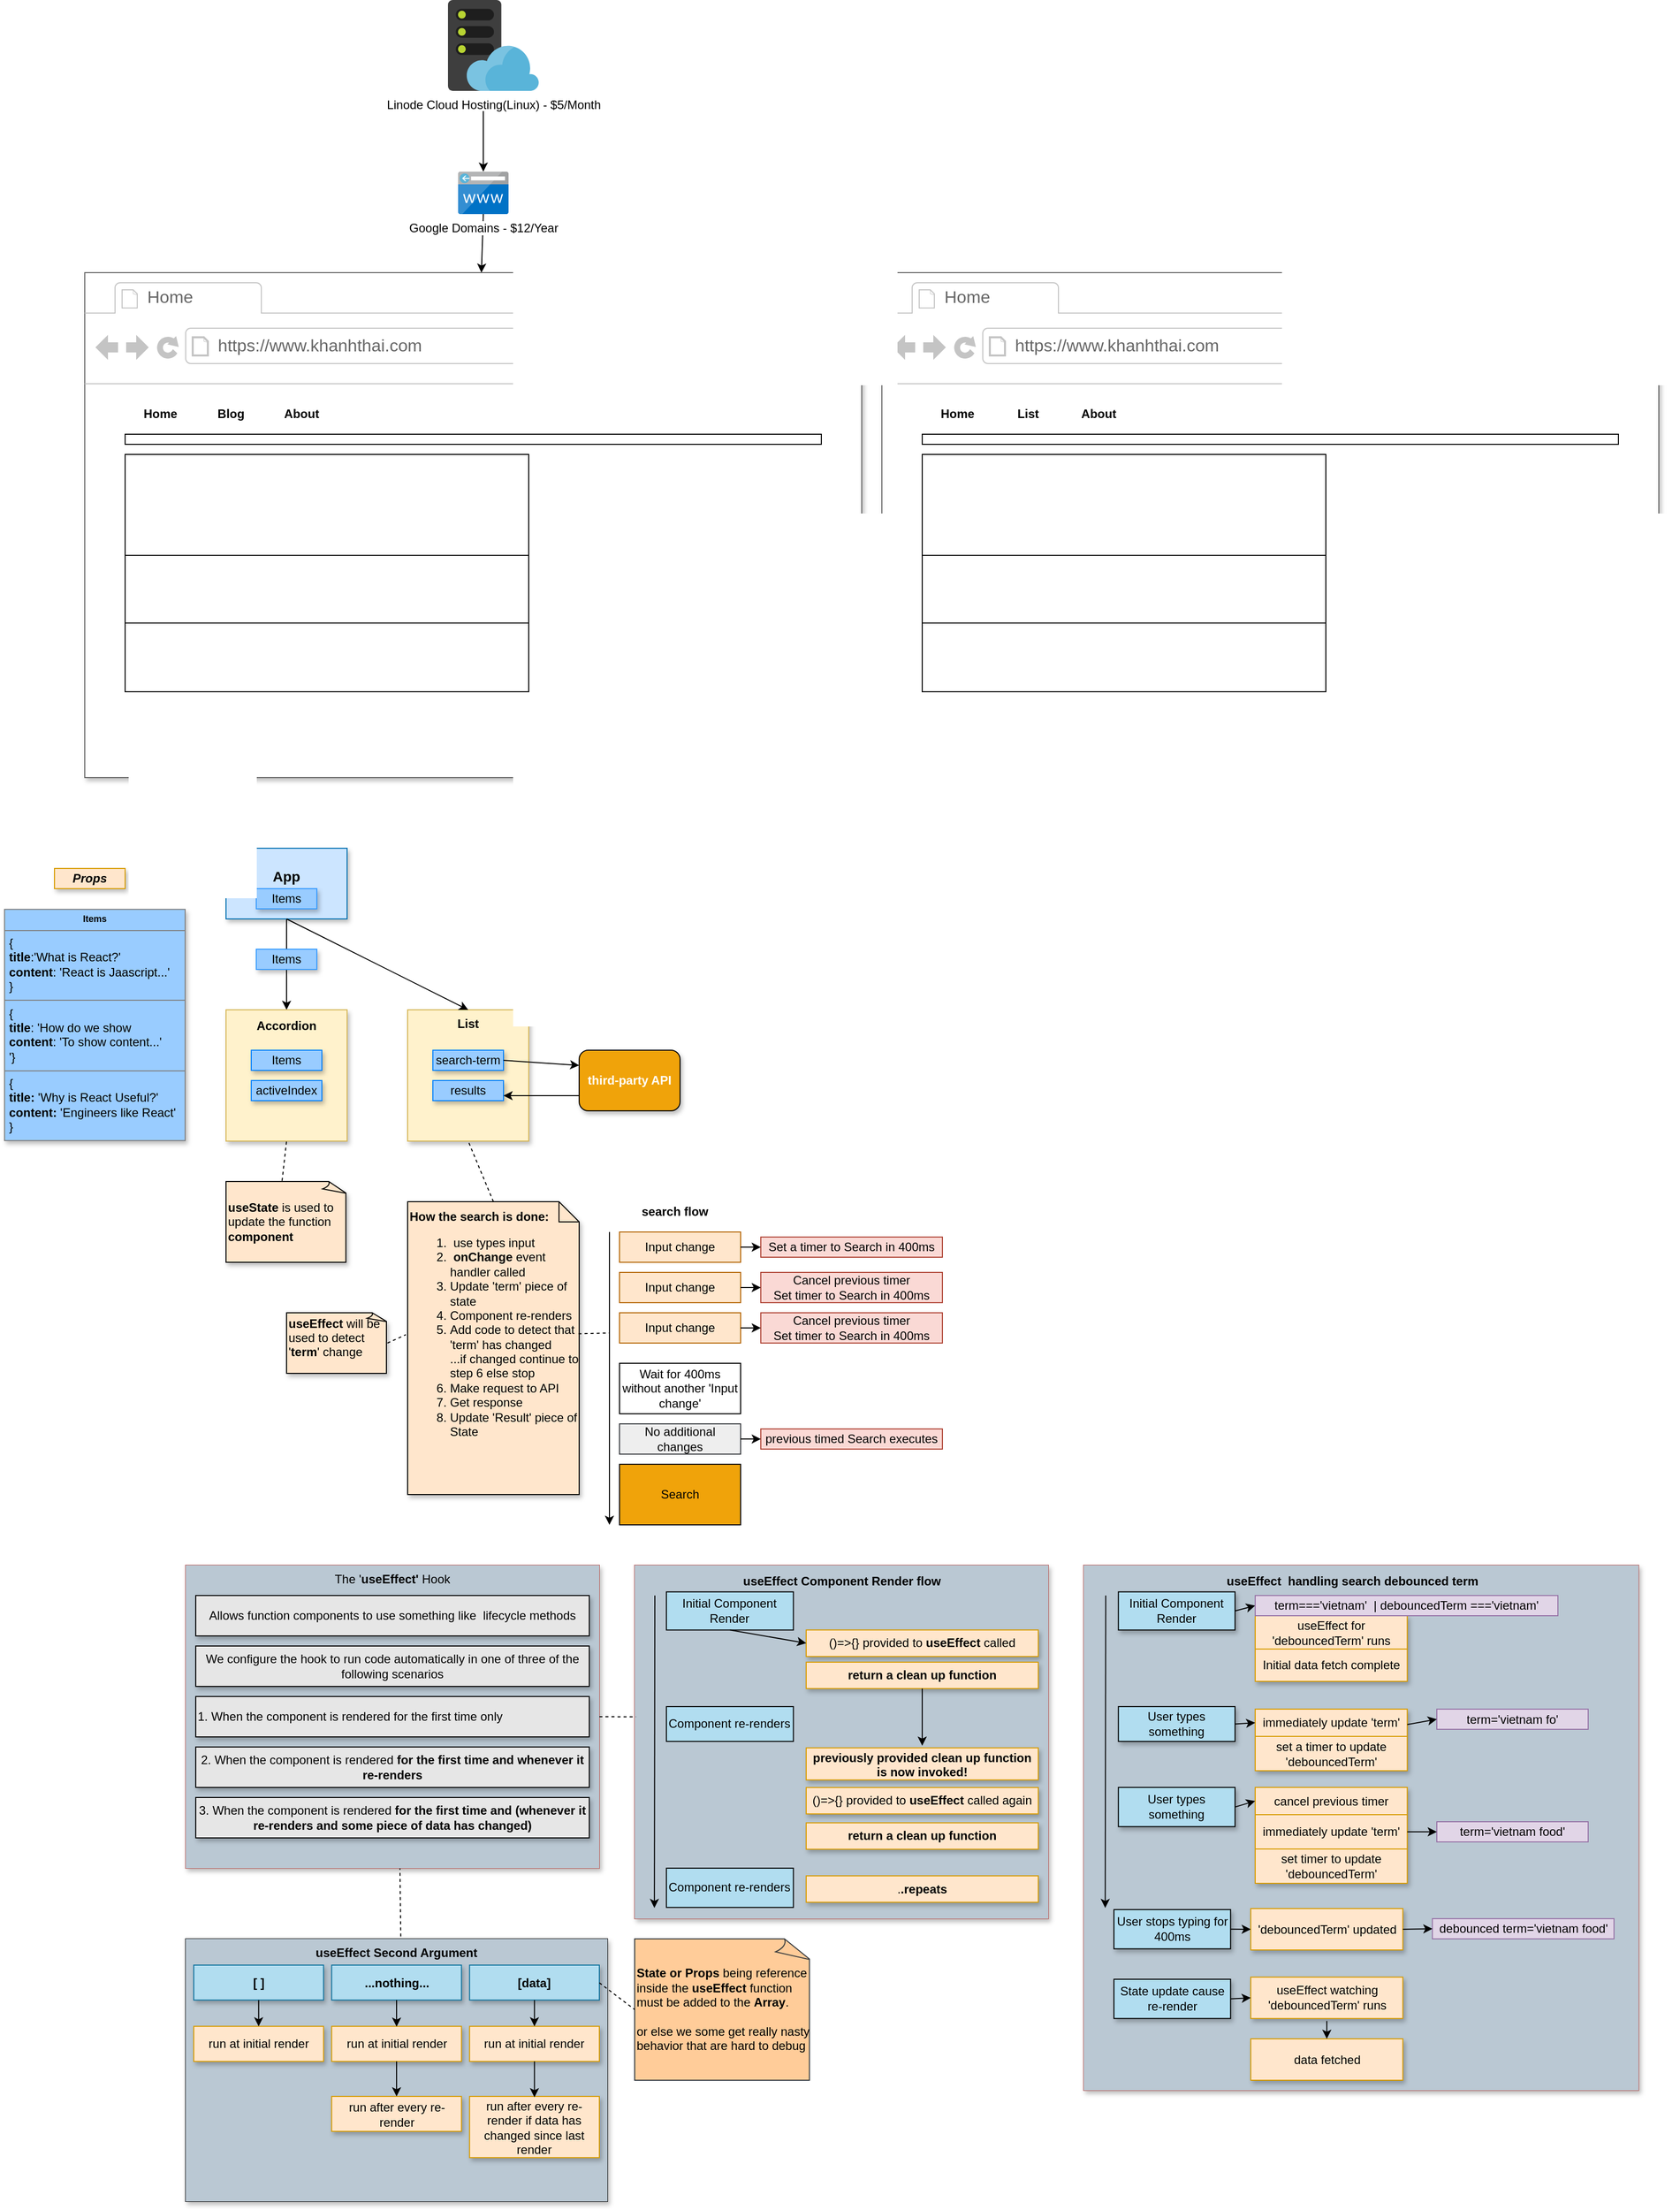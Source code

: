<mxfile version="14.1.9" type="github">
  <diagram id="-8Po2za0VV15nlukF8d9" name="Page-1">
    <mxGraphModel dx="1527" dy="2577" grid="1" gridSize="10" guides="1" tooltips="1" connect="1" arrows="1" fold="1" page="1" pageScale="1" pageWidth="850" pageHeight="1100" math="0" shadow="0">
      <root>
        <mxCell id="0" />
        <mxCell id="1" parent="0" />
        <mxCell id="I9JZfjE0defXv6euggS9-47" value="Linode Cloud Hosting(Linux) - $5/Month" style="aspect=fixed;html=1;points=[];align=center;image;fontSize=12;image=img/lib/mscae/WebHosting.svg;" parent="1" vertex="1">
          <mxGeometry x="390" y="-1600" width="90" height="90" as="geometry" />
        </mxCell>
        <mxCell id="I9JZfjE0defXv6euggS9-51" value="" style="endArrow=classic;html=1;exitX=0.5;exitY=1;exitDx=0;exitDy=0;" parent="1" source="I9JZfjE0defXv6euggS9-52" target="I9JZfjE0defXv6euggS9-43" edge="1">
          <mxGeometry width="50" height="50" relative="1" as="geometry">
            <mxPoint x="310" y="-1310" as="sourcePoint" />
            <mxPoint x="425" y="-1230" as="targetPoint" />
          </mxGeometry>
        </mxCell>
        <mxCell id="I9JZfjE0defXv6euggS9-52" value="&lt;div&gt;Google Domains - $12/Year&lt;/div&gt;" style="aspect=fixed;html=1;points=[];align=center;image;fontSize=12;image=img/lib/mscae/CustomDomain.svg;" parent="1" vertex="1">
          <mxGeometry x="400" y="-1430" width="50" height="42" as="geometry" />
        </mxCell>
        <mxCell id="I9JZfjE0defXv6euggS9-53" value="" style="endArrow=classic;html=1;exitX=0.5;exitY=1;exitDx=0;exitDy=0;" parent="1" target="I9JZfjE0defXv6euggS9-52" edge="1">
          <mxGeometry width="50" height="50" relative="1" as="geometry">
            <mxPoint x="425" y="-1490" as="sourcePoint" />
            <mxPoint x="425" y="-1230" as="targetPoint" />
          </mxGeometry>
        </mxCell>
        <mxCell id="C3cHuOe90c1Z_wrDlrV1-6" value="" style="endArrow=classic;html=1;fontColor=#FF66B3;exitX=0.5;exitY=1;exitDx=0;exitDy=0;entryX=0.5;entryY=0;entryDx=0;entryDy=0;" parent="1" source="C3cHuOe90c1Z_wrDlrV1-1" target="C3cHuOe90c1Z_wrDlrV1-5" edge="1">
          <mxGeometry width="50" height="50" relative="1" as="geometry">
            <mxPoint x="450" y="-670" as="sourcePoint" />
            <mxPoint x="500" y="-720" as="targetPoint" />
          </mxGeometry>
        </mxCell>
        <mxCell id="C3cHuOe90c1Z_wrDlrV1-7" value="&lt;b&gt;Props&lt;/b&gt;" style="rounded=0;whiteSpace=wrap;html=1;shadow=1;glass=0;fillColor=#ffe6cc;strokeColor=#d79b00;fontStyle=2" parent="1" vertex="1">
          <mxGeometry y="-740" width="70" height="20" as="geometry" />
        </mxCell>
        <mxCell id="C3cHuOe90c1Z_wrDlrV1-11" value="Items" style="rounded=0;whiteSpace=wrap;html=1;shadow=1;glass=0;fillColor=#99CCFF;strokeColor=#3399FF;" parent="1" vertex="1">
          <mxGeometry x="200" y="-660" width="60" height="20" as="geometry" />
        </mxCell>
        <mxCell id="C3cHuOe90c1Z_wrDlrV1-33" value="&lt;table style=&quot;width: 100% ; height: 100% ; border-collapse: collapse ; font-size: 12px&quot; width=&quot;100%&quot; cellpadding=&quot;4&quot; border=&quot;1&quot;&gt;&lt;tbody&gt;&lt;tr style=&quot;font-size: 9px&quot;&gt;&lt;th style=&quot;font-size: 9px&quot; align=&quot;center&quot;&gt;Items&lt;/th&gt;&lt;/tr&gt;&lt;tr style=&quot;font-size: 12px&quot; align=&quot;left&quot;&gt;&lt;td&gt;{&lt;br&gt;&lt;b&gt;title&lt;/b&gt;:&#39;What is React?&#39;&lt;br&gt;&lt;b&gt;content&lt;/b&gt;: &#39;React is Jaascript...&#39;&lt;br&gt;}&lt;/td&gt;&lt;/tr&gt;&lt;tr&gt;&lt;td&gt;{&lt;br&gt;&lt;b&gt;title&lt;/b&gt;: &#39;How do we show&lt;br&gt;&lt;b&gt;content&lt;/b&gt;: &#39;To show content...&#39;&lt;br&gt;&#39;}&lt;/td&gt;&lt;/tr&gt;&lt;tr&gt;&lt;td&gt;{&lt;br&gt;&lt;b&gt;title: &lt;/b&gt;&#39;Why is React Useful?&#39;&lt;br&gt;&lt;b&gt;content: &lt;/b&gt;&#39;Engineers like React&#39;&lt;br&gt;}&lt;br&gt;&lt;/td&gt;&lt;/tr&gt;&lt;/tbody&gt;&lt;/table&gt;" style="text;html=1;overflow=fill;rounded=0;shadow=1;glass=0;sketch=0;fontSize=9;fillColor=#99CCFF;" parent="1" vertex="1">
          <mxGeometry x="-50" y="-700" width="180" height="230" as="geometry" />
        </mxCell>
        <mxCell id="C3cHuOe90c1Z_wrDlrV1-75" value="" style="group" parent="1" vertex="1" connectable="0">
          <mxGeometry x="170" y="-760" width="120" height="70" as="geometry" />
        </mxCell>
        <mxCell id="C3cHuOe90c1Z_wrDlrV1-1" value="&lt;div&gt;&lt;font style=&quot;font-size: 14px&quot;&gt;&lt;b&gt;App&lt;/b&gt;&lt;br&gt;&lt;/font&gt;&lt;/div&gt;&lt;div&gt;&lt;br&gt;&lt;font style=&quot;font-size: 14px&quot;&gt;&lt;/font&gt;&lt;/div&gt;" style="rounded=0;whiteSpace=wrap;html=1;strokeColor=#006EAF;shadow=1;glass=0;fillColor=#CCE5FF;" parent="C3cHuOe90c1Z_wrDlrV1-75" vertex="1">
          <mxGeometry width="120" height="70" as="geometry" />
        </mxCell>
        <mxCell id="C3cHuOe90c1Z_wrDlrV1-3" value="Items" style="rounded=0;whiteSpace=wrap;html=1;shadow=1;glass=0;fillColor=#99CCFF;strokeColor=#3399FF;" parent="C3cHuOe90c1Z_wrDlrV1-75" vertex="1">
          <mxGeometry x="30" y="40" width="60" height="20" as="geometry" />
        </mxCell>
        <mxCell id="C3cHuOe90c1Z_wrDlrV1-154" value="" style="group" parent="1" vertex="1" connectable="0">
          <mxGeometry x="30" y="-1330" width="770" height="500" as="geometry" />
        </mxCell>
        <mxCell id="I9JZfjE0defXv6euggS9-43" value="" style="strokeWidth=1;shadow=1;dashed=0;align=center;html=1;shape=mxgraph.mockup.containers.browserWindow;rSize=0;strokeColor=#666666;strokeColor2=#008cff;strokeColor3=#c4c4c4;mainText=,;recursiveResize=0;" parent="C3cHuOe90c1Z_wrDlrV1-154" vertex="1">
          <mxGeometry width="770" height="500" as="geometry" />
        </mxCell>
        <mxCell id="I9JZfjE0defXv6euggS9-44" value="Home" style="strokeWidth=1;shadow=0;dashed=0;align=center;html=1;shape=mxgraph.mockup.containers.anchor;fontSize=17;fontColor=#666666;align=left;" parent="I9JZfjE0defXv6euggS9-43" vertex="1">
          <mxGeometry x="60" y="12" width="110" height="26" as="geometry" />
        </mxCell>
        <mxCell id="I9JZfjE0defXv6euggS9-45" value="https://www.khanhthai.com" style="strokeWidth=1;shadow=0;dashed=0;align=center;html=1;shape=mxgraph.mockup.containers.anchor;rSize=0;fontSize=17;fontColor=#666666;align=left;" parent="I9JZfjE0defXv6euggS9-43" vertex="1">
          <mxGeometry x="130" y="60" width="250" height="26" as="geometry" />
        </mxCell>
        <mxCell id="C3cHuOe90c1Z_wrDlrV1-64" value="" style="shape=table;html=1;whiteSpace=wrap;startSize=0;container=1;collapsible=0;childLayout=tableLayout;" parent="I9JZfjE0defXv6euggS9-43" vertex="1">
          <mxGeometry x="40" y="180" width="400" height="235" as="geometry" />
        </mxCell>
        <mxCell id="C3cHuOe90c1Z_wrDlrV1-65" value="" style="shape=partialRectangle;html=1;whiteSpace=wrap;collapsible=0;dropTarget=0;pointerEvents=0;fillColor=none;top=0;left=0;bottom=0;right=0;points=[[0,0.5],[1,0.5]];portConstraint=eastwest;" parent="C3cHuOe90c1Z_wrDlrV1-64" vertex="1">
          <mxGeometry width="400" height="100" as="geometry" />
        </mxCell>
        <mxCell id="C3cHuOe90c1Z_wrDlrV1-66" value="&lt;div align=&quot;left&quot;&gt;&lt;br&gt;&lt;/div&gt;&lt;blockquote&gt;&lt;div align=&quot;left&quot;&gt;&lt;br&gt;&lt;/div&gt;&lt;/blockquote&gt;&lt;div align=&quot;left&quot;&gt;&lt;br&gt;&lt;/div&gt;" style="shape=partialRectangle;html=1;whiteSpace=wrap;connectable=0;overflow=hidden;fillColor=none;top=0;left=0;bottom=0;right=0;align=left;" parent="C3cHuOe90c1Z_wrDlrV1-65" vertex="1">
          <mxGeometry width="400" height="100" as="geometry" />
        </mxCell>
        <mxCell id="C3cHuOe90c1Z_wrDlrV1-67" value="" style="shape=partialRectangle;html=1;whiteSpace=wrap;collapsible=0;dropTarget=0;pointerEvents=0;fillColor=none;top=0;left=0;bottom=0;right=0;points=[[0,0.5],[1,0.5]];portConstraint=eastwest;align=left;" parent="C3cHuOe90c1Z_wrDlrV1-64" vertex="1">
          <mxGeometry y="100" width="400" height="67" as="geometry" />
        </mxCell>
        <mxCell id="C3cHuOe90c1Z_wrDlrV1-68" value="" style="shape=partialRectangle;html=1;whiteSpace=wrap;connectable=0;overflow=hidden;fillColor=none;top=0;left=0;bottom=0;right=0;align=left;" parent="C3cHuOe90c1Z_wrDlrV1-67" vertex="1">
          <mxGeometry width="400" height="67" as="geometry" />
        </mxCell>
        <mxCell id="C3cHuOe90c1Z_wrDlrV1-69" value="" style="shape=partialRectangle;html=1;whiteSpace=wrap;collapsible=0;dropTarget=0;pointerEvents=0;fillColor=none;top=0;left=0;bottom=0;right=0;points=[[0,0.5],[1,0.5]];portConstraint=eastwest;" parent="C3cHuOe90c1Z_wrDlrV1-64" vertex="1">
          <mxGeometry y="167" width="400" height="68" as="geometry" />
        </mxCell>
        <mxCell id="C3cHuOe90c1Z_wrDlrV1-70" value="" style="shape=partialRectangle;html=1;whiteSpace=wrap;connectable=0;overflow=hidden;fillColor=none;top=0;left=0;bottom=0;right=0;align=left;" parent="C3cHuOe90c1Z_wrDlrV1-69" vertex="1">
          <mxGeometry width="400" height="68" as="geometry" />
        </mxCell>
        <mxCell id="C3cHuOe90c1Z_wrDlrV1-120" value="" style="group" parent="I9JZfjE0defXv6euggS9-43" vertex="1" connectable="0">
          <mxGeometry x="40" y="130" width="280" height="20" as="geometry" />
        </mxCell>
        <mxCell id="C3cHuOe90c1Z_wrDlrV1-114" value="&lt;font style=&quot;font-size: 12px&quot;&gt;&lt;b&gt;Home&lt;/b&gt;&lt;/font&gt;" style="text;html=1;strokeColor=none;fillColor=none;align=center;verticalAlign=middle;whiteSpace=wrap;rounded=0;shadow=1;glass=0;sketch=0;fontSize=9;fontColor=#000000;" parent="C3cHuOe90c1Z_wrDlrV1-120" vertex="1">
          <mxGeometry width="70" height="20" as="geometry" />
        </mxCell>
        <mxCell id="C3cHuOe90c1Z_wrDlrV1-115" value="&lt;font style=&quot;font-size: 12px&quot;&gt;&lt;b&gt;Blog&lt;/b&gt;&lt;/font&gt;" style="text;html=1;strokeColor=none;fillColor=none;align=center;verticalAlign=middle;whiteSpace=wrap;rounded=0;shadow=1;glass=0;sketch=0;fontSize=9;fontColor=#000000;" parent="C3cHuOe90c1Z_wrDlrV1-120" vertex="1">
          <mxGeometry x="80" width="50" height="20" as="geometry" />
        </mxCell>
        <mxCell id="C3cHuOe90c1Z_wrDlrV1-116" value="&lt;font size=&quot;1&quot;&gt;&lt;b style=&quot;font-size: 12px&quot;&gt;About&lt;/b&gt;&lt;/font&gt;" style="text;html=1;strokeColor=none;fillColor=none;align=center;verticalAlign=middle;whiteSpace=wrap;rounded=0;shadow=1;glass=0;sketch=0;fontSize=9;fontColor=#000000;" parent="C3cHuOe90c1Z_wrDlrV1-120" vertex="1">
          <mxGeometry x="140" width="70" height="20" as="geometry" />
        </mxCell>
        <mxCell id="C3cHuOe90c1Z_wrDlrV1-113" value="" style="rounded=0;whiteSpace=wrap;html=1;shadow=0;glass=0;sketch=0;strokeColor=#000000;fillColor=#ffffff;gradientColor=none;fontSize=9;fontColor=#000000;align=left;" parent="C3cHuOe90c1Z_wrDlrV1-154" vertex="1">
          <mxGeometry x="40" y="160" width="690" height="10" as="geometry" />
        </mxCell>
        <mxCell id="C3cHuOe90c1Z_wrDlrV1-205" value="" style="group" parent="1" vertex="1" connectable="0">
          <mxGeometry x="820" y="-1330" width="770" height="500" as="geometry" />
        </mxCell>
        <mxCell id="C3cHuOe90c1Z_wrDlrV1-206" value="" style="strokeWidth=1;shadow=1;dashed=0;align=center;html=1;shape=mxgraph.mockup.containers.browserWindow;rSize=0;strokeColor=#666666;strokeColor2=#008cff;strokeColor3=#c4c4c4;mainText=,;recursiveResize=0;" parent="C3cHuOe90c1Z_wrDlrV1-205" vertex="1">
          <mxGeometry width="770" height="500" as="geometry" />
        </mxCell>
        <mxCell id="C3cHuOe90c1Z_wrDlrV1-207" value="Home" style="strokeWidth=1;shadow=0;dashed=0;align=center;html=1;shape=mxgraph.mockup.containers.anchor;fontSize=17;fontColor=#666666;align=left;" parent="C3cHuOe90c1Z_wrDlrV1-206" vertex="1">
          <mxGeometry x="60" y="12" width="110" height="26" as="geometry" />
        </mxCell>
        <mxCell id="C3cHuOe90c1Z_wrDlrV1-208" value="https://www.khanhthai.com" style="strokeWidth=1;shadow=0;dashed=0;align=center;html=1;shape=mxgraph.mockup.containers.anchor;rSize=0;fontSize=17;fontColor=#666666;align=left;" parent="C3cHuOe90c1Z_wrDlrV1-206" vertex="1">
          <mxGeometry x="130" y="60" width="250" height="26" as="geometry" />
        </mxCell>
        <mxCell id="C3cHuOe90c1Z_wrDlrV1-209" value="" style="shape=table;html=1;whiteSpace=wrap;startSize=0;container=1;collapsible=0;childLayout=tableLayout;" parent="C3cHuOe90c1Z_wrDlrV1-206" vertex="1">
          <mxGeometry x="40" y="180" width="400" height="235" as="geometry" />
        </mxCell>
        <mxCell id="C3cHuOe90c1Z_wrDlrV1-210" value="" style="shape=partialRectangle;html=1;whiteSpace=wrap;collapsible=0;dropTarget=0;pointerEvents=0;fillColor=none;top=0;left=0;bottom=0;right=0;points=[[0,0.5],[1,0.5]];portConstraint=eastwest;" parent="C3cHuOe90c1Z_wrDlrV1-209" vertex="1">
          <mxGeometry width="400" height="100" as="geometry" />
        </mxCell>
        <mxCell id="C3cHuOe90c1Z_wrDlrV1-211" value="&lt;div align=&quot;left&quot;&gt;&lt;br&gt;&lt;/div&gt;&lt;blockquote&gt;&lt;div align=&quot;left&quot;&gt;&lt;br&gt;&lt;/div&gt;&lt;/blockquote&gt;&lt;div align=&quot;left&quot;&gt;&lt;br&gt;&lt;/div&gt;" style="shape=partialRectangle;html=1;whiteSpace=wrap;connectable=0;overflow=hidden;fillColor=none;top=0;left=0;bottom=0;right=0;align=left;" parent="C3cHuOe90c1Z_wrDlrV1-210" vertex="1">
          <mxGeometry width="400" height="100" as="geometry" />
        </mxCell>
        <mxCell id="C3cHuOe90c1Z_wrDlrV1-212" value="" style="shape=partialRectangle;html=1;whiteSpace=wrap;collapsible=0;dropTarget=0;pointerEvents=0;fillColor=none;top=0;left=0;bottom=0;right=0;points=[[0,0.5],[1,0.5]];portConstraint=eastwest;align=left;" parent="C3cHuOe90c1Z_wrDlrV1-209" vertex="1">
          <mxGeometry y="100" width="400" height="67" as="geometry" />
        </mxCell>
        <mxCell id="C3cHuOe90c1Z_wrDlrV1-213" value="" style="shape=partialRectangle;html=1;whiteSpace=wrap;connectable=0;overflow=hidden;fillColor=none;top=0;left=0;bottom=0;right=0;align=left;" parent="C3cHuOe90c1Z_wrDlrV1-212" vertex="1">
          <mxGeometry width="400" height="67" as="geometry" />
        </mxCell>
        <mxCell id="C3cHuOe90c1Z_wrDlrV1-214" value="" style="shape=partialRectangle;html=1;whiteSpace=wrap;collapsible=0;dropTarget=0;pointerEvents=0;fillColor=none;top=0;left=0;bottom=0;right=0;points=[[0,0.5],[1,0.5]];portConstraint=eastwest;" parent="C3cHuOe90c1Z_wrDlrV1-209" vertex="1">
          <mxGeometry y="167" width="400" height="68" as="geometry" />
        </mxCell>
        <mxCell id="C3cHuOe90c1Z_wrDlrV1-215" value="" style="shape=partialRectangle;html=1;whiteSpace=wrap;connectable=0;overflow=hidden;fillColor=none;top=0;left=0;bottom=0;right=0;align=left;" parent="C3cHuOe90c1Z_wrDlrV1-214" vertex="1">
          <mxGeometry width="400" height="68" as="geometry" />
        </mxCell>
        <mxCell id="C3cHuOe90c1Z_wrDlrV1-216" value="" style="group" parent="C3cHuOe90c1Z_wrDlrV1-206" vertex="1" connectable="0">
          <mxGeometry x="40" y="130" width="280" height="20" as="geometry" />
        </mxCell>
        <mxCell id="C3cHuOe90c1Z_wrDlrV1-217" value="&lt;font style=&quot;font-size: 12px&quot;&gt;&lt;b&gt;Home&lt;/b&gt;&lt;/font&gt;" style="text;html=1;strokeColor=none;fillColor=none;align=center;verticalAlign=middle;whiteSpace=wrap;rounded=0;shadow=1;glass=0;sketch=0;fontSize=9;fontColor=#000000;" parent="C3cHuOe90c1Z_wrDlrV1-216" vertex="1">
          <mxGeometry width="70" height="20" as="geometry" />
        </mxCell>
        <mxCell id="C3cHuOe90c1Z_wrDlrV1-218" value="&lt;font style=&quot;font-size: 12px&quot;&gt;&lt;b&gt;List&lt;/b&gt;&lt;/font&gt;" style="text;html=1;strokeColor=none;fillColor=none;align=center;verticalAlign=middle;whiteSpace=wrap;rounded=0;shadow=1;glass=0;sketch=0;fontSize=9;fontColor=#000000;" parent="C3cHuOe90c1Z_wrDlrV1-216" vertex="1">
          <mxGeometry x="80" width="50" height="20" as="geometry" />
        </mxCell>
        <mxCell id="C3cHuOe90c1Z_wrDlrV1-219" value="&lt;font size=&quot;1&quot;&gt;&lt;b style=&quot;font-size: 12px&quot;&gt;About&lt;/b&gt;&lt;/font&gt;" style="text;html=1;strokeColor=none;fillColor=none;align=center;verticalAlign=middle;whiteSpace=wrap;rounded=0;shadow=1;glass=0;sketch=0;fontSize=9;fontColor=#000000;" parent="C3cHuOe90c1Z_wrDlrV1-216" vertex="1">
          <mxGeometry x="140" width="70" height="20" as="geometry" />
        </mxCell>
        <mxCell id="C3cHuOe90c1Z_wrDlrV1-220" value="" style="rounded=0;whiteSpace=wrap;html=1;shadow=0;glass=0;sketch=0;strokeColor=#000000;fillColor=#ffffff;gradientColor=none;fontSize=9;fontColor=#000000;align=left;" parent="C3cHuOe90c1Z_wrDlrV1-205" vertex="1">
          <mxGeometry x="40" y="160" width="690" height="10" as="geometry" />
        </mxCell>
        <mxCell id="C3cHuOe90c1Z_wrDlrV1-236" value="" style="group" parent="1" vertex="1" connectable="0">
          <mxGeometry x="170" y="-600" width="120" height="130" as="geometry" />
        </mxCell>
        <mxCell id="C3cHuOe90c1Z_wrDlrV1-5" value="&lt;div&gt;&lt;b&gt;Accordion&lt;/b&gt;&lt;font style=&quot;font-size: 14px&quot;&gt;&lt;br&gt;&lt;/font&gt;&lt;/div&gt;&lt;div&gt;&lt;br&gt;&lt;font style=&quot;font-size: 14px&quot;&gt;&lt;/font&gt;&lt;/div&gt;" style="rounded=0;whiteSpace=wrap;html=1;fillColor=#fff2cc;strokeColor=#d6b656;shadow=1;glass=0;verticalAlign=top;" parent="C3cHuOe90c1Z_wrDlrV1-236" vertex="1">
          <mxGeometry width="120" height="130" as="geometry" />
        </mxCell>
        <mxCell id="C3cHuOe90c1Z_wrDlrV1-12" value="Items" style="rounded=0;whiteSpace=wrap;html=1;shadow=1;glass=0;fillColor=#99CCFF;strokeColor=#007FFF;" parent="C3cHuOe90c1Z_wrDlrV1-236" vertex="1">
          <mxGeometry x="25" y="40" width="70" height="20" as="geometry" />
        </mxCell>
        <mxCell id="C3cHuOe90c1Z_wrDlrV1-235" value="activeIndex" style="rounded=0;whiteSpace=wrap;html=1;shadow=1;glass=0;fillColor=#99CCFF;strokeColor=#007FFF;" parent="C3cHuOe90c1Z_wrDlrV1-236" vertex="1">
          <mxGeometry x="25" y="70" width="70" height="20" as="geometry" />
        </mxCell>
        <mxCell id="C3cHuOe90c1Z_wrDlrV1-246" value="" style="group" parent="1" vertex="1" connectable="0">
          <mxGeometry x="350" y="-600" width="120" height="130" as="geometry" />
        </mxCell>
        <mxCell id="C3cHuOe90c1Z_wrDlrV1-247" value="&lt;b&gt;List&lt;/b&gt;" style="rounded=0;whiteSpace=wrap;html=1;fillColor=#fff2cc;strokeColor=#d6b656;shadow=1;glass=0;verticalAlign=top;" parent="C3cHuOe90c1Z_wrDlrV1-246" vertex="1">
          <mxGeometry width="120" height="130" as="geometry" />
        </mxCell>
        <mxCell id="C3cHuOe90c1Z_wrDlrV1-248" value="search-term" style="rounded=0;whiteSpace=wrap;html=1;shadow=1;glass=0;fillColor=#99CCFF;strokeColor=#007FFF;" parent="C3cHuOe90c1Z_wrDlrV1-246" vertex="1">
          <mxGeometry x="25" y="40" width="70" height="20" as="geometry" />
        </mxCell>
        <mxCell id="C3cHuOe90c1Z_wrDlrV1-249" value="results" style="rounded=0;whiteSpace=wrap;html=1;shadow=1;glass=0;fillColor=#99CCFF;strokeColor=#007FFF;" parent="C3cHuOe90c1Z_wrDlrV1-246" vertex="1">
          <mxGeometry x="25" y="70" width="70" height="20" as="geometry" />
        </mxCell>
        <mxCell id="C3cHuOe90c1Z_wrDlrV1-256" value="" style="endArrow=classic;html=1;fontSize=9;fontColor=#000000;exitX=0.5;exitY=1;exitDx=0;exitDy=0;entryX=0.5;entryY=0;entryDx=0;entryDy=0;" parent="1" source="C3cHuOe90c1Z_wrDlrV1-1" target="C3cHuOe90c1Z_wrDlrV1-247" edge="1">
          <mxGeometry width="50" height="50" relative="1" as="geometry">
            <mxPoint x="460" y="-630" as="sourcePoint" />
            <mxPoint x="510" y="-680" as="targetPoint" />
          </mxGeometry>
        </mxCell>
        <mxCell id="C3cHuOe90c1Z_wrDlrV1-257" value="&lt;div style=&quot;font-size: 12px&quot; align=&quot;center&quot;&gt;&lt;b&gt;third-party API&lt;br&gt;&lt;/b&gt;&lt;/div&gt;" style="rounded=1;whiteSpace=wrap;html=1;shadow=1;glass=0;sketch=0;fillColor=#f0a30a;fontSize=9;align=center;fontColor=#ffffff;" parent="1" vertex="1">
          <mxGeometry x="520" y="-560" width="100" height="60" as="geometry" />
        </mxCell>
        <mxCell id="C3cHuOe90c1Z_wrDlrV1-258" value="" style="endArrow=classic;html=1;fontSize=9;fontColor=#000000;exitX=1;exitY=0.5;exitDx=0;exitDy=0;entryX=0;entryY=0.25;entryDx=0;entryDy=0;" parent="1" source="C3cHuOe90c1Z_wrDlrV1-248" target="C3cHuOe90c1Z_wrDlrV1-257" edge="1">
          <mxGeometry width="50" height="50" relative="1" as="geometry">
            <mxPoint x="540" y="-530" as="sourcePoint" />
            <mxPoint x="590" y="-580" as="targetPoint" />
          </mxGeometry>
        </mxCell>
        <mxCell id="C3cHuOe90c1Z_wrDlrV1-259" value="" style="endArrow=classic;html=1;fontSize=9;fontColor=#000000;exitX=0;exitY=0.75;exitDx=0;exitDy=0;entryX=1;entryY=0.75;entryDx=0;entryDy=0;" parent="1" source="C3cHuOe90c1Z_wrDlrV1-257" target="C3cHuOe90c1Z_wrDlrV1-249" edge="1">
          <mxGeometry width="50" height="50" relative="1" as="geometry">
            <mxPoint x="540" y="-530" as="sourcePoint" />
            <mxPoint x="590" y="-580" as="targetPoint" />
          </mxGeometry>
        </mxCell>
        <mxCell id="C3cHuOe90c1Z_wrDlrV1-263" value="" style="endArrow=none;dashed=1;html=1;fontSize=9;fontColor=#000000;exitX=0.463;exitY=-0.009;exitDx=0;exitDy=0;exitPerimeter=0;entryX=0.5;entryY=1;entryDx=0;entryDy=0;" parent="1" source="C3cHuOe90c1Z_wrDlrV1-264" target="C3cHuOe90c1Z_wrDlrV1-5" edge="1">
          <mxGeometry width="50" height="50" relative="1" as="geometry">
            <mxPoint x="205.68" y="-420.6" as="sourcePoint" />
            <mxPoint x="330" y="-420" as="targetPoint" />
          </mxGeometry>
        </mxCell>
        <mxCell id="C3cHuOe90c1Z_wrDlrV1-264" value="&lt;font style=&quot;font-size: 12px&quot;&gt;&lt;b&gt;useState&lt;/b&gt; is used to update the function &lt;b&gt;component&lt;/b&gt;&lt;/font&gt;" style="whiteSpace=wrap;html=1;shape=mxgraph.basic.document;rounded=0;shadow=1;glass=0;sketch=0;strokeColor=#000000;fillColor=#FFE6CC;gradientColor=none;fontSize=9;fontColor=#000000;align=left;" parent="1" vertex="1">
          <mxGeometry x="170" y="-430" width="120" height="80" as="geometry" />
        </mxCell>
        <mxCell id="C3cHuOe90c1Z_wrDlrV1-265" value="&lt;div style=&quot;font-size: 12px&quot; align=&quot;left&quot;&gt;&lt;font style=&quot;font-size: 12px&quot;&gt;&lt;b&gt;How the search is done:&lt;/b&gt;&lt;/font&gt;&lt;/div&gt;&lt;div style=&quot;font-size: 12px&quot; align=&quot;left&quot;&gt;&lt;ol&gt;&lt;li&gt;&lt;font style=&quot;font-size: 12px&quot;&gt;&lt;font style=&quot;font-size: 12px&quot;&gt;&lt;b&gt;&amp;nbsp;&lt;/b&gt;use types input&lt;/font&gt;&lt;/font&gt;&lt;/li&gt;&lt;li&gt;&lt;font style=&quot;font-size: 12px&quot;&gt;&amp;nbsp;&lt;b&gt;onChange &lt;/b&gt;event handler called&lt;/font&gt;&lt;/li&gt;&lt;li&gt;&lt;font style=&quot;font-size: 12px&quot;&gt;Update &#39;term&#39; piece of state&lt;/font&gt;&lt;/li&gt;&lt;li&gt;&lt;font style=&quot;font-size: 12px&quot;&gt;Component re-renders&lt;/font&gt;&lt;/li&gt;&lt;li&gt;&lt;font style=&quot;font-size: 12px&quot;&gt;Add code to detect that &#39;term&#39; has changed&lt;br&gt;...if changed continue to step 6 else stop&lt;/font&gt;&lt;/li&gt;&lt;li&gt;&lt;font style=&quot;font-size: 12px&quot;&gt;Make request to API&lt;/font&gt;&lt;/li&gt;&lt;li&gt;&lt;font style=&quot;font-size: 12px&quot;&gt;Get response&lt;/font&gt;&lt;/li&gt;&lt;li&gt;&lt;font style=&quot;font-size: 12px&quot;&gt;Update &#39;Result&#39; piece of State &lt;br&gt;&lt;/font&gt;&lt;/li&gt;&lt;/ol&gt;&lt;/div&gt;&lt;div style=&quot;font-size: 12px&quot; align=&quot;left&quot;&gt;&lt;font style=&quot;font-size: 12px&quot;&gt;&lt;br&gt;&lt;/font&gt;&lt;/div&gt;&lt;div align=&quot;left&quot;&gt;&lt;font style=&quot;font-size: 9px&quot;&gt;&lt;b&gt;&lt;br&gt;&lt;/b&gt;&lt;/font&gt;&lt;/div&gt;&lt;div align=&quot;left&quot;&gt;&lt;font style=&quot;font-size: 9px&quot;&gt;&lt;br&gt;&lt;/font&gt;&lt;/div&gt;" style="shape=note;size=20;whiteSpace=wrap;html=1;rounded=0;shadow=1;glass=0;sketch=0;strokeColor=#000000;fillColor=#FFE6CC;gradientColor=none;fontSize=9;fontColor=#000000;align=left;" parent="1" vertex="1">
          <mxGeometry x="350" y="-410" width="170" height="290" as="geometry" />
        </mxCell>
        <mxCell id="C3cHuOe90c1Z_wrDlrV1-266" value="" style="endArrow=none;dashed=1;html=1;fontSize=9;fontColor=#000000;entryX=0.5;entryY=1;entryDx=0;entryDy=0;exitX=0.5;exitY=0;exitDx=0;exitDy=0;exitPerimeter=0;" parent="1" source="C3cHuOe90c1Z_wrDlrV1-265" target="C3cHuOe90c1Z_wrDlrV1-247" edge="1">
          <mxGeometry width="50" height="50" relative="1" as="geometry">
            <mxPoint x="280" y="-370" as="sourcePoint" />
            <mxPoint x="330" y="-420" as="targetPoint" />
          </mxGeometry>
        </mxCell>
        <mxCell id="C3cHuOe90c1Z_wrDlrV1-267" value="&lt;div style=&quot;font-size: 12px&quot;&gt;&lt;b&gt;useEffect&lt;/b&gt; will be used to detect &#39;&lt;b&gt;term&lt;/b&gt;&#39; change&lt;/div&gt;&lt;div&gt;&lt;br&gt; &lt;/div&gt;" style="whiteSpace=wrap;html=1;shape=mxgraph.basic.document;rounded=0;shadow=1;glass=0;sketch=0;strokeColor=#000000;fillColor=#FFE6CC;gradientColor=none;fontSize=9;fontColor=#000000;align=left;" parent="1" vertex="1">
          <mxGeometry x="230" y="-300" width="100" height="60" as="geometry" />
        </mxCell>
        <mxCell id="C3cHuOe90c1Z_wrDlrV1-269" value="" style="endArrow=none;dashed=1;html=1;fontSize=9;fontColor=#000000;exitX=1;exitY=0.5;exitDx=0;exitDy=0;exitPerimeter=0;entryX=-0.01;entryY=0.454;entryDx=0;entryDy=0;entryPerimeter=0;" parent="1" source="C3cHuOe90c1Z_wrDlrV1-267" target="C3cHuOe90c1Z_wrDlrV1-265" edge="1">
          <mxGeometry width="50" height="50" relative="1" as="geometry">
            <mxPoint x="300" y="-230" as="sourcePoint" />
            <mxPoint x="310" y="-280" as="targetPoint" />
          </mxGeometry>
        </mxCell>
        <mxCell id="C3cHuOe90c1Z_wrDlrV1-317" value="" style="group" parent="1" vertex="1" connectable="0">
          <mxGeometry x="130" y="-50" width="410" height="300" as="geometry" />
        </mxCell>
        <mxCell id="C3cHuOe90c1Z_wrDlrV1-314" value="" style="shape=table;html=1;whiteSpace=wrap;startSize=0;container=1;collapsible=0;childLayout=tableLayout;fillColor=#f8cecc;shadow=1;strokeColor=#b85450;" parent="C3cHuOe90c1Z_wrDlrV1-317" vertex="1">
          <mxGeometry width="410" height="300" as="geometry" />
        </mxCell>
        <mxCell id="C3cHuOe90c1Z_wrDlrV1-315" value="" style="shape=partialRectangle;html=1;whiteSpace=wrap;collapsible=0;dropTarget=0;pointerEvents=0;fillColor=#bac8d3;top=0;left=0;bottom=0;right=0;points=[[0,0.5],[1,0.5]];portConstraint=eastwest;strokeColor=#23445d;verticalAlign=top;" parent="C3cHuOe90c1Z_wrDlrV1-314" vertex="1">
          <mxGeometry width="410" height="300" as="geometry" />
        </mxCell>
        <mxCell id="C3cHuOe90c1Z_wrDlrV1-316" value="&lt;div&gt;The &#39;&lt;b&gt;useEffect&#39; &lt;/b&gt;Hook&lt;br&gt;&lt;/div&gt;&lt;div&gt;&lt;/div&gt;" style="shape=partialRectangle;html=1;whiteSpace=wrap;connectable=0;overflow=hidden;fillColor=none;top=0;left=0;bottom=0;right=0;verticalAlign=top;" parent="C3cHuOe90c1Z_wrDlrV1-315" vertex="1">
          <mxGeometry width="410" height="300" as="geometry" />
        </mxCell>
        <mxCell id="C3cHuOe90c1Z_wrDlrV1-288" value="" style="shape=table;html=1;whiteSpace=wrap;startSize=0;container=1;collapsible=0;childLayout=tableLayout;fillColor=#E6E6E6;shadow=1;" parent="C3cHuOe90c1Z_wrDlrV1-317" vertex="1">
          <mxGeometry x="10" y="30" width="390" height="40" as="geometry" />
        </mxCell>
        <mxCell id="C3cHuOe90c1Z_wrDlrV1-289" value="" style="shape=partialRectangle;html=1;whiteSpace=wrap;collapsible=0;dropTarget=0;pointerEvents=0;fillColor=none;top=0;left=0;bottom=0;right=0;points=[[0,0.5],[1,0.5]];portConstraint=eastwest;" parent="C3cHuOe90c1Z_wrDlrV1-288" vertex="1">
          <mxGeometry width="390" height="40" as="geometry" />
        </mxCell>
        <mxCell id="C3cHuOe90c1Z_wrDlrV1-290" value="&lt;div&gt;Allows function components to use something like&amp;nbsp; lifecycle methods&lt;br&gt;&lt;/div&gt;&lt;div&gt;&lt;/div&gt;" style="shape=partialRectangle;html=1;whiteSpace=wrap;connectable=0;overflow=hidden;fillColor=none;top=0;left=0;bottom=0;right=0;" parent="C3cHuOe90c1Z_wrDlrV1-289" vertex="1">
          <mxGeometry width="390" height="40" as="geometry" />
        </mxCell>
        <mxCell id="C3cHuOe90c1Z_wrDlrV1-294" value="" style="shape=table;html=1;whiteSpace=wrap;startSize=0;container=1;collapsible=0;childLayout=tableLayout;fillColor=#E6E6E6;shadow=1;" parent="C3cHuOe90c1Z_wrDlrV1-317" vertex="1">
          <mxGeometry x="10" y="80" width="390" height="40" as="geometry" />
        </mxCell>
        <mxCell id="C3cHuOe90c1Z_wrDlrV1-295" value="" style="shape=partialRectangle;html=1;whiteSpace=wrap;collapsible=0;dropTarget=0;pointerEvents=0;fillColor=none;top=0;left=0;bottom=0;right=0;points=[[0,0.5],[1,0.5]];portConstraint=eastwest;" parent="C3cHuOe90c1Z_wrDlrV1-294" vertex="1">
          <mxGeometry width="390" height="40" as="geometry" />
        </mxCell>
        <mxCell id="C3cHuOe90c1Z_wrDlrV1-296" value="We configure the hook to run code automatically in one of three of the following scenarios" style="shape=partialRectangle;html=1;whiteSpace=wrap;connectable=0;overflow=hidden;fillColor=none;top=0;left=0;bottom=0;right=0;" parent="C3cHuOe90c1Z_wrDlrV1-295" vertex="1">
          <mxGeometry width="390" height="40" as="geometry" />
        </mxCell>
        <mxCell id="C3cHuOe90c1Z_wrDlrV1-297" value="" style="shape=table;html=1;whiteSpace=wrap;startSize=0;container=1;collapsible=0;childLayout=tableLayout;fillColor=#E6E6E6;shadow=1;" parent="C3cHuOe90c1Z_wrDlrV1-317" vertex="1">
          <mxGeometry x="10" y="130" width="390" height="40" as="geometry" />
        </mxCell>
        <mxCell id="C3cHuOe90c1Z_wrDlrV1-298" value="" style="shape=partialRectangle;html=1;whiteSpace=wrap;collapsible=0;dropTarget=0;pointerEvents=0;fillColor=none;top=0;left=0;bottom=0;right=0;points=[[0,0.5],[1,0.5]];portConstraint=eastwest;" parent="C3cHuOe90c1Z_wrDlrV1-297" vertex="1">
          <mxGeometry width="390" height="40" as="geometry" />
        </mxCell>
        <mxCell id="C3cHuOe90c1Z_wrDlrV1-299" value="&lt;div align=&quot;left&quot;&gt;1. When the component is rendered for the first time only&lt;/div&gt;" style="shape=partialRectangle;html=1;whiteSpace=wrap;connectable=0;overflow=hidden;fillColor=none;top=0;left=0;bottom=0;right=0;align=left;" parent="C3cHuOe90c1Z_wrDlrV1-298" vertex="1">
          <mxGeometry width="390" height="40" as="geometry" />
        </mxCell>
        <mxCell id="C3cHuOe90c1Z_wrDlrV1-307" value="" style="shape=table;html=1;whiteSpace=wrap;startSize=0;container=1;collapsible=0;childLayout=tableLayout;fillColor=#E6E6E6;shadow=1;" parent="C3cHuOe90c1Z_wrDlrV1-317" vertex="1">
          <mxGeometry x="10" y="180" width="390" height="40" as="geometry" />
        </mxCell>
        <mxCell id="C3cHuOe90c1Z_wrDlrV1-308" value="" style="shape=partialRectangle;html=1;whiteSpace=wrap;collapsible=0;dropTarget=0;pointerEvents=0;fillColor=none;top=0;left=0;bottom=0;right=0;points=[[0,0.5],[1,0.5]];portConstraint=eastwest;" parent="C3cHuOe90c1Z_wrDlrV1-307" vertex="1">
          <mxGeometry width="390" height="40" as="geometry" />
        </mxCell>
        <mxCell id="C3cHuOe90c1Z_wrDlrV1-309" value="2. When the component is rendered &lt;b&gt;for&lt;/b&gt; &lt;b&gt;the first time and whenever it re-renders &lt;/b&gt;" style="shape=partialRectangle;html=1;whiteSpace=wrap;connectable=0;overflow=hidden;fillColor=none;top=0;left=0;bottom=0;right=0;" parent="C3cHuOe90c1Z_wrDlrV1-308" vertex="1">
          <mxGeometry width="390" height="40" as="geometry" />
        </mxCell>
        <mxCell id="C3cHuOe90c1Z_wrDlrV1-310" value="" style="shape=table;html=1;whiteSpace=wrap;startSize=0;container=1;collapsible=0;childLayout=tableLayout;fillColor=#E6E6E6;shadow=1;" parent="C3cHuOe90c1Z_wrDlrV1-317" vertex="1">
          <mxGeometry x="10" y="230" width="390" height="40" as="geometry" />
        </mxCell>
        <mxCell id="C3cHuOe90c1Z_wrDlrV1-311" value="" style="shape=partialRectangle;html=1;whiteSpace=wrap;collapsible=0;dropTarget=0;pointerEvents=0;fillColor=none;top=0;left=0;bottom=0;right=0;points=[[0,0.5],[1,0.5]];portConstraint=eastwest;" parent="C3cHuOe90c1Z_wrDlrV1-310" vertex="1">
          <mxGeometry width="390" height="40" as="geometry" />
        </mxCell>
        <mxCell id="C3cHuOe90c1Z_wrDlrV1-312" value="3. When the component is rendered &lt;b&gt;for the first time and (whenever it re-renders and some piece of data has changed)&lt;/b&gt;" style="shape=partialRectangle;html=1;whiteSpace=wrap;connectable=0;overflow=hidden;fillColor=none;top=0;left=0;bottom=0;right=0;" parent="C3cHuOe90c1Z_wrDlrV1-311" vertex="1">
          <mxGeometry width="390" height="40" as="geometry" />
        </mxCell>
        <mxCell id="lFvOslzJAQaV-QPwmBwl-3" value="Input change" style="rounded=0;whiteSpace=wrap;html=1;strokeColor=#b46504;fillColor=#FFE6CC;" vertex="1" parent="1">
          <mxGeometry x="560" y="-380" width="120" height="30" as="geometry" />
        </mxCell>
        <mxCell id="lFvOslzJAQaV-QPwmBwl-4" value="Input change" style="rounded=0;whiteSpace=wrap;html=1;strokeColor=#b46504;fillColor=#FFE6CC;" vertex="1" parent="1">
          <mxGeometry x="560" y="-340" width="120" height="30" as="geometry" />
        </mxCell>
        <mxCell id="lFvOslzJAQaV-QPwmBwl-5" value="Input change" style="rounded=0;whiteSpace=wrap;html=1;strokeColor=#b46504;fillColor=#FFE6CC;" vertex="1" parent="1">
          <mxGeometry x="560" y="-300" width="120" height="30" as="geometry" />
        </mxCell>
        <mxCell id="lFvOslzJAQaV-QPwmBwl-7" value="" style="endArrow=classic;html=1;" edge="1" parent="1">
          <mxGeometry width="50" height="50" relative="1" as="geometry">
            <mxPoint x="550" y="-380" as="sourcePoint" />
            <mxPoint x="550" y="-90" as="targetPoint" />
          </mxGeometry>
        </mxCell>
        <mxCell id="lFvOslzJAQaV-QPwmBwl-8" value="Wait for 400ms without another &#39;Input change&#39;" style="rounded=0;whiteSpace=wrap;html=1;fillColor=none;" vertex="1" parent="1">
          <mxGeometry x="560" y="-250" width="120" height="50" as="geometry" />
        </mxCell>
        <mxCell id="lFvOslzJAQaV-QPwmBwl-9" value="No additional changes" style="rounded=0;whiteSpace=wrap;html=1;fillColor=#eeeeee;strokeColor=#36393d;" vertex="1" parent="1">
          <mxGeometry x="560" y="-190" width="120" height="30" as="geometry" />
        </mxCell>
        <mxCell id="lFvOslzJAQaV-QPwmBwl-10" value="Search" style="rounded=0;whiteSpace=wrap;html=1;fillColor=#F0A30A;" vertex="1" parent="1">
          <mxGeometry x="560" y="-150" width="120" height="60" as="geometry" />
        </mxCell>
        <mxCell id="lFvOslzJAQaV-QPwmBwl-11" value="&lt;b&gt;search flow&lt;/b&gt;" style="text;html=1;strokeColor=none;fillColor=none;align=center;verticalAlign=middle;whiteSpace=wrap;rounded=0;" vertex="1" parent="1">
          <mxGeometry x="560" y="-410" width="110" height="20" as="geometry" />
        </mxCell>
        <mxCell id="lFvOslzJAQaV-QPwmBwl-12" value="" style="endArrow=none;dashed=1;html=1;exitX=0.996;exitY=0.451;exitDx=0;exitDy=0;exitPerimeter=0;" edge="1" parent="1" source="C3cHuOe90c1Z_wrDlrV1-265">
          <mxGeometry width="50" height="50" relative="1" as="geometry">
            <mxPoint x="490" y="-240" as="sourcePoint" />
            <mxPoint x="550" y="-280" as="targetPoint" />
          </mxGeometry>
        </mxCell>
        <mxCell id="lFvOslzJAQaV-QPwmBwl-13" value="Set a timer to Search in 400ms" style="rounded=0;whiteSpace=wrap;html=1;strokeColor=#ae4132;fillColor=#fad9d5;" vertex="1" parent="1">
          <mxGeometry x="700" y="-375" width="180" height="20" as="geometry" />
        </mxCell>
        <mxCell id="lFvOslzJAQaV-QPwmBwl-16" value="" style="endArrow=classic;html=1;exitX=1;exitY=0.5;exitDx=0;exitDy=0;entryX=0;entryY=0.5;entryDx=0;entryDy=0;" edge="1" parent="1" source="lFvOslzJAQaV-QPwmBwl-3" target="lFvOslzJAQaV-QPwmBwl-13">
          <mxGeometry width="50" height="50" relative="1" as="geometry">
            <mxPoint x="760" y="-270" as="sourcePoint" />
            <mxPoint x="810" y="-320" as="targetPoint" />
          </mxGeometry>
        </mxCell>
        <mxCell id="lFvOslzJAQaV-QPwmBwl-17" value="&lt;div&gt;Cancel previous timer&lt;/div&gt;&lt;div&gt;Set timer to Search in 400ms&lt;br&gt;&lt;/div&gt;" style="rounded=0;whiteSpace=wrap;html=1;strokeColor=#ae4132;fillColor=#fad9d5;" vertex="1" parent="1">
          <mxGeometry x="700" y="-340" width="180" height="30" as="geometry" />
        </mxCell>
        <mxCell id="lFvOslzJAQaV-QPwmBwl-18" value="&lt;div&gt;Cancel previous timer&lt;/div&gt;&lt;div&gt;Set timer to Search in 400ms&lt;br&gt;&lt;/div&gt;" style="rounded=0;whiteSpace=wrap;html=1;strokeColor=#ae4132;fillColor=#fad9d5;" vertex="1" parent="1">
          <mxGeometry x="700" y="-300" width="180" height="30" as="geometry" />
        </mxCell>
        <mxCell id="lFvOslzJAQaV-QPwmBwl-19" value="" style="endArrow=classic;html=1;exitX=1;exitY=0.5;exitDx=0;exitDy=0;entryX=0;entryY=0.5;entryDx=0;entryDy=0;" edge="1" parent="1" source="lFvOslzJAQaV-QPwmBwl-4" target="lFvOslzJAQaV-QPwmBwl-17">
          <mxGeometry width="50" height="50" relative="1" as="geometry">
            <mxPoint x="760" y="-200" as="sourcePoint" />
            <mxPoint x="810" y="-250" as="targetPoint" />
          </mxGeometry>
        </mxCell>
        <mxCell id="lFvOslzJAQaV-QPwmBwl-20" value="" style="endArrow=classic;html=1;exitX=1;exitY=0.5;exitDx=0;exitDy=0;entryX=0;entryY=0.5;entryDx=0;entryDy=0;" edge="1" parent="1" source="lFvOslzJAQaV-QPwmBwl-5" target="lFvOslzJAQaV-QPwmBwl-18">
          <mxGeometry width="50" height="50" relative="1" as="geometry">
            <mxPoint x="760" y="-200" as="sourcePoint" />
            <mxPoint x="810" y="-250" as="targetPoint" />
          </mxGeometry>
        </mxCell>
        <mxCell id="lFvOslzJAQaV-QPwmBwl-21" value="&lt;div&gt;previous timed Search executes&lt;br&gt;&lt;/div&gt;" style="rounded=0;whiteSpace=wrap;html=1;strokeColor=#ae4132;fillColor=#fad9d5;" vertex="1" parent="1">
          <mxGeometry x="700" y="-185" width="180" height="20" as="geometry" />
        </mxCell>
        <mxCell id="lFvOslzJAQaV-QPwmBwl-22" value="" style="endArrow=classic;html=1;exitX=1;exitY=0.5;exitDx=0;exitDy=0;entryX=0;entryY=0.5;entryDx=0;entryDy=0;" edge="1" parent="1" source="lFvOslzJAQaV-QPwmBwl-9" target="lFvOslzJAQaV-QPwmBwl-21">
          <mxGeometry width="50" height="50" relative="1" as="geometry">
            <mxPoint x="760" y="-200" as="sourcePoint" />
            <mxPoint x="810" y="-250" as="targetPoint" />
          </mxGeometry>
        </mxCell>
        <mxCell id="lFvOslzJAQaV-QPwmBwl-26" value="" style="group" vertex="1" connectable="0" parent="1">
          <mxGeometry x="130" y="320" width="410" height="260" as="geometry" />
        </mxCell>
        <mxCell id="C3cHuOe90c1Z_wrDlrV1-321" value="" style="group" parent="lFvOslzJAQaV-QPwmBwl-26" vertex="1" connectable="0">
          <mxGeometry width="329.608" height="260" as="geometry" />
        </mxCell>
        <mxCell id="C3cHuOe90c1Z_wrDlrV1-322" value="" style="shape=table;html=1;whiteSpace=wrap;startSize=0;container=1;collapsible=0;childLayout=tableLayout;fillColor=#E6E6E6;shadow=1;" parent="C3cHuOe90c1Z_wrDlrV1-321" vertex="1">
          <mxGeometry width="418.039" height="260" as="geometry" />
        </mxCell>
        <mxCell id="C3cHuOe90c1Z_wrDlrV1-323" value="" style="shape=partialRectangle;html=1;whiteSpace=wrap;collapsible=0;dropTarget=0;pointerEvents=0;fillColor=#bac8d3;top=0;left=0;bottom=0;right=0;points=[[0,0.5],[1,0.5]];portConstraint=eastwest;strokeColor=#23445d;verticalAlign=top;" parent="C3cHuOe90c1Z_wrDlrV1-322" vertex="1">
          <mxGeometry width="418.039" height="260" as="geometry" />
        </mxCell>
        <mxCell id="C3cHuOe90c1Z_wrDlrV1-324" value="&lt;div&gt;&lt;b&gt;useEffect Second Argument&lt;/b&gt;&lt;br&gt;&lt;/div&gt;&lt;div&gt;&lt;/div&gt;" style="shape=partialRectangle;html=1;whiteSpace=wrap;connectable=0;overflow=hidden;fillColor=none;top=0;left=0;bottom=0;right=0;verticalAlign=top;" parent="C3cHuOe90c1Z_wrDlrV1-323" vertex="1">
          <mxGeometry width="418" height="260" as="geometry" />
        </mxCell>
        <mxCell id="C3cHuOe90c1Z_wrDlrV1-325" value="" style="shape=table;html=1;whiteSpace=wrap;startSize=0;container=1;collapsible=0;childLayout=tableLayout;fillColor=#b1ddf0;shadow=1;strokeColor=#10739e;" parent="C3cHuOe90c1Z_wrDlrV1-321" vertex="1">
          <mxGeometry x="8.039" y="26" width="128.627" height="34.667" as="geometry" />
        </mxCell>
        <mxCell id="C3cHuOe90c1Z_wrDlrV1-326" value="" style="shape=partialRectangle;html=1;whiteSpace=wrap;collapsible=0;dropTarget=0;pointerEvents=0;fillColor=none;top=0;left=0;bottom=0;right=0;points=[[0,0.5],[1,0.5]];portConstraint=eastwest;" parent="C3cHuOe90c1Z_wrDlrV1-325" vertex="1">
          <mxGeometry width="128.627" height="35" as="geometry" />
        </mxCell>
        <mxCell id="C3cHuOe90c1Z_wrDlrV1-327" value="&lt;div&gt;&lt;b&gt;[ ]&lt;br&gt;&lt;/b&gt;&lt;/div&gt;&lt;div&gt;&lt;/div&gt;" style="shape=partialRectangle;html=1;whiteSpace=wrap;connectable=0;overflow=hidden;fillColor=none;top=0;left=0;bottom=0;right=0;" parent="C3cHuOe90c1Z_wrDlrV1-326" vertex="1">
          <mxGeometry width="129" height="35" as="geometry" />
        </mxCell>
        <mxCell id="C3cHuOe90c1Z_wrDlrV1-340" value="" style="shape=table;html=1;whiteSpace=wrap;startSize=0;container=1;collapsible=0;childLayout=tableLayout;fillColor=#b1ddf0;shadow=1;strokeColor=#10739e;" parent="lFvOslzJAQaV-QPwmBwl-26" vertex="1">
          <mxGeometry x="144.706" y="26" width="128.627" height="34.667" as="geometry" />
        </mxCell>
        <mxCell id="C3cHuOe90c1Z_wrDlrV1-341" value="" style="shape=partialRectangle;html=1;whiteSpace=wrap;collapsible=0;dropTarget=0;pointerEvents=0;fillColor=none;top=0;left=0;bottom=0;right=0;points=[[0,0.5],[1,0.5]];portConstraint=eastwest;" parent="C3cHuOe90c1Z_wrDlrV1-340" vertex="1">
          <mxGeometry width="128.627" height="35" as="geometry" />
        </mxCell>
        <mxCell id="C3cHuOe90c1Z_wrDlrV1-342" value="&lt;div&gt;&lt;b&gt;...nothing...&lt;br&gt;&lt;/b&gt;&lt;/div&gt;&lt;div&gt;&lt;/div&gt;" style="shape=partialRectangle;html=1;whiteSpace=wrap;connectable=0;overflow=hidden;fillColor=none;top=0;left=0;bottom=0;right=0;" parent="C3cHuOe90c1Z_wrDlrV1-341" vertex="1">
          <mxGeometry width="129" height="35" as="geometry" />
        </mxCell>
        <mxCell id="C3cHuOe90c1Z_wrDlrV1-343" value="" style="shape=table;html=1;whiteSpace=wrap;startSize=0;container=1;collapsible=0;childLayout=tableLayout;fillColor=#b1ddf0;shadow=1;strokeColor=#10739e;" parent="lFvOslzJAQaV-QPwmBwl-26" vertex="1">
          <mxGeometry x="281.373" y="26" width="128.627" height="34.667" as="geometry" />
        </mxCell>
        <mxCell id="C3cHuOe90c1Z_wrDlrV1-344" value="" style="shape=partialRectangle;html=1;whiteSpace=wrap;collapsible=0;dropTarget=0;pointerEvents=0;fillColor=none;top=0;left=0;bottom=0;right=0;points=[[0,0.5],[1,0.5]];portConstraint=eastwest;" parent="C3cHuOe90c1Z_wrDlrV1-343" vertex="1">
          <mxGeometry width="128.627" height="35" as="geometry" />
        </mxCell>
        <mxCell id="C3cHuOe90c1Z_wrDlrV1-345" value="&lt;div&gt;&lt;b&gt;[data]&lt;br&gt;&lt;/b&gt;&lt;/div&gt;&lt;div&gt;&lt;/div&gt;" style="shape=partialRectangle;html=1;whiteSpace=wrap;connectable=0;overflow=hidden;fillColor=none;top=0;left=0;bottom=0;right=0;" parent="C3cHuOe90c1Z_wrDlrV1-344" vertex="1">
          <mxGeometry width="129" height="35" as="geometry" />
        </mxCell>
        <mxCell id="C3cHuOe90c1Z_wrDlrV1-346" value="" style="shape=table;html=1;whiteSpace=wrap;startSize=0;container=1;collapsible=0;childLayout=tableLayout;fillColor=#ffe6cc;shadow=1;strokeColor=#d79b00;" parent="lFvOslzJAQaV-QPwmBwl-26" vertex="1">
          <mxGeometry x="8.039" y="86.667" width="128.627" height="34.667" as="geometry" />
        </mxCell>
        <mxCell id="C3cHuOe90c1Z_wrDlrV1-347" value="" style="shape=partialRectangle;html=1;whiteSpace=wrap;collapsible=0;dropTarget=0;pointerEvents=0;fillColor=none;top=0;left=0;bottom=0;right=0;points=[[0,0.5],[1,0.5]];portConstraint=eastwest;" parent="C3cHuOe90c1Z_wrDlrV1-346" vertex="1">
          <mxGeometry width="128.627" height="35" as="geometry" />
        </mxCell>
        <mxCell id="C3cHuOe90c1Z_wrDlrV1-348" value="run at initial render" style="shape=partialRectangle;html=1;whiteSpace=wrap;connectable=0;overflow=hidden;fillColor=none;top=0;left=0;bottom=0;right=0;" parent="C3cHuOe90c1Z_wrDlrV1-347" vertex="1">
          <mxGeometry width="129" height="35" as="geometry" />
        </mxCell>
        <mxCell id="C3cHuOe90c1Z_wrDlrV1-352" value="" style="shape=table;html=1;whiteSpace=wrap;startSize=0;container=1;collapsible=0;childLayout=tableLayout;fillColor=#ffe6cc;shadow=1;strokeColor=#d79b00;" parent="lFvOslzJAQaV-QPwmBwl-26" vertex="1">
          <mxGeometry x="144.706" y="86.667" width="128.627" height="34.667" as="geometry" />
        </mxCell>
        <mxCell id="C3cHuOe90c1Z_wrDlrV1-353" value="" style="shape=partialRectangle;html=1;whiteSpace=wrap;collapsible=0;dropTarget=0;pointerEvents=0;fillColor=none;top=0;left=0;bottom=0;right=0;points=[[0,0.5],[1,0.5]];portConstraint=eastwest;" parent="C3cHuOe90c1Z_wrDlrV1-352" vertex="1">
          <mxGeometry width="128.627" height="35" as="geometry" />
        </mxCell>
        <mxCell id="C3cHuOe90c1Z_wrDlrV1-354" value="run at initial render" style="shape=partialRectangle;html=1;whiteSpace=wrap;connectable=0;overflow=hidden;fillColor=none;top=0;left=0;bottom=0;right=0;" parent="C3cHuOe90c1Z_wrDlrV1-353" vertex="1">
          <mxGeometry width="129" height="35" as="geometry" />
        </mxCell>
        <mxCell id="C3cHuOe90c1Z_wrDlrV1-355" value="" style="shape=table;html=1;whiteSpace=wrap;startSize=0;container=1;collapsible=0;childLayout=tableLayout;fillColor=#ffe6cc;shadow=1;strokeColor=#d79b00;" parent="lFvOslzJAQaV-QPwmBwl-26" vertex="1">
          <mxGeometry x="281.373" y="86.667" width="128.627" height="34.667" as="geometry" />
        </mxCell>
        <mxCell id="C3cHuOe90c1Z_wrDlrV1-356" value="" style="shape=partialRectangle;html=1;whiteSpace=wrap;collapsible=0;dropTarget=0;pointerEvents=0;fillColor=none;top=0;left=0;bottom=0;right=0;points=[[0,0.5],[1,0.5]];portConstraint=eastwest;" parent="C3cHuOe90c1Z_wrDlrV1-355" vertex="1">
          <mxGeometry width="128.627" height="35" as="geometry" />
        </mxCell>
        <mxCell id="C3cHuOe90c1Z_wrDlrV1-357" value="run at initial render" style="shape=partialRectangle;html=1;whiteSpace=wrap;connectable=0;overflow=hidden;fillColor=none;top=0;left=0;bottom=0;right=0;" parent="C3cHuOe90c1Z_wrDlrV1-356" vertex="1">
          <mxGeometry width="129" height="35" as="geometry" />
        </mxCell>
        <mxCell id="C3cHuOe90c1Z_wrDlrV1-358" value="" style="endArrow=classic;html=1;fontSize=9;fontColor=#000000;exitX=0.5;exitY=1;exitDx=0;exitDy=0;" parent="lFvOslzJAQaV-QPwmBwl-26" source="C3cHuOe90c1Z_wrDlrV1-325" target="C3cHuOe90c1Z_wrDlrV1-347" edge="1">
          <mxGeometry width="50" height="50" relative="1" as="geometry">
            <mxPoint x="160.784" y="138.667" as="sourcePoint" />
            <mxPoint x="200.98" y="95.333" as="targetPoint" />
          </mxGeometry>
        </mxCell>
        <mxCell id="C3cHuOe90c1Z_wrDlrV1-362" value="" style="endArrow=classic;html=1;fontSize=9;fontColor=#000000;exitX=0.5;exitY=1;exitDx=0;exitDy=0;entryX=0.5;entryY=0.008;entryDx=0;entryDy=0;entryPerimeter=0;" parent="lFvOslzJAQaV-QPwmBwl-26" source="C3cHuOe90c1Z_wrDlrV1-340" target="C3cHuOe90c1Z_wrDlrV1-353" edge="1">
          <mxGeometry width="50" height="50" relative="1" as="geometry">
            <mxPoint x="160.784" y="138.667" as="sourcePoint" />
            <mxPoint x="200.98" y="95.333" as="targetPoint" />
          </mxGeometry>
        </mxCell>
        <mxCell id="C3cHuOe90c1Z_wrDlrV1-363" value="" style="endArrow=classic;html=1;fontSize=9;fontColor=#000000;exitX=0.5;exitY=1;exitDx=0;exitDy=0;" parent="lFvOslzJAQaV-QPwmBwl-26" source="C3cHuOe90c1Z_wrDlrV1-343" target="C3cHuOe90c1Z_wrDlrV1-356" edge="1">
          <mxGeometry width="50" height="50" relative="1" as="geometry">
            <mxPoint x="353.725" y="78" as="sourcePoint" />
            <mxPoint x="393.922" y="34.667" as="targetPoint" />
          </mxGeometry>
        </mxCell>
        <mxCell id="C3cHuOe90c1Z_wrDlrV1-364" value="" style="shape=table;html=1;whiteSpace=wrap;startSize=0;container=1;collapsible=0;childLayout=tableLayout;fillColor=#ffe6cc;shadow=1;strokeColor=#d79b00;" parent="lFvOslzJAQaV-QPwmBwl-26" vertex="1">
          <mxGeometry x="144.706" y="156" width="128.627" height="34.667" as="geometry" />
        </mxCell>
        <mxCell id="C3cHuOe90c1Z_wrDlrV1-365" value="" style="shape=partialRectangle;html=1;whiteSpace=wrap;collapsible=0;dropTarget=0;pointerEvents=0;fillColor=none;top=0;left=0;bottom=0;right=0;points=[[0,0.5],[1,0.5]];portConstraint=eastwest;" parent="C3cHuOe90c1Z_wrDlrV1-364" vertex="1">
          <mxGeometry width="128.627" height="35" as="geometry" />
        </mxCell>
        <mxCell id="C3cHuOe90c1Z_wrDlrV1-366" value="run after every re-render" style="shape=partialRectangle;html=1;whiteSpace=wrap;connectable=0;overflow=hidden;fillColor=none;top=0;left=0;bottom=0;right=0;" parent="C3cHuOe90c1Z_wrDlrV1-365" vertex="1">
          <mxGeometry width="129" height="35" as="geometry" />
        </mxCell>
        <mxCell id="C3cHuOe90c1Z_wrDlrV1-367" value="" style="shape=table;html=1;whiteSpace=wrap;startSize=0;container=1;collapsible=0;childLayout=tableLayout;fillColor=#ffe6cc;shadow=1;strokeColor=#d79b00;" parent="lFvOslzJAQaV-QPwmBwl-26" vertex="1">
          <mxGeometry x="281.373" y="156" width="128.627" height="60.667" as="geometry" />
        </mxCell>
        <mxCell id="C3cHuOe90c1Z_wrDlrV1-368" value="" style="shape=partialRectangle;html=1;whiteSpace=wrap;collapsible=0;dropTarget=0;pointerEvents=0;fillColor=none;top=0;left=0;bottom=0;right=0;points=[[0,0.5],[1,0.5]];portConstraint=eastwest;" parent="C3cHuOe90c1Z_wrDlrV1-367" vertex="1">
          <mxGeometry width="128.627" height="61" as="geometry" />
        </mxCell>
        <mxCell id="C3cHuOe90c1Z_wrDlrV1-369" value="run after every re-render if data has changed since last render" style="shape=partialRectangle;html=1;whiteSpace=wrap;connectable=0;overflow=hidden;fillColor=none;top=0;left=0;bottom=0;right=0;" parent="C3cHuOe90c1Z_wrDlrV1-368" vertex="1">
          <mxGeometry width="129" height="61" as="geometry" />
        </mxCell>
        <mxCell id="C3cHuOe90c1Z_wrDlrV1-370" value="" style="endArrow=classic;html=1;fontSize=9;fontColor=#000000;exitX=0.5;exitY=1;exitDx=0;exitDy=0;" parent="lFvOslzJAQaV-QPwmBwl-26" source="C3cHuOe90c1Z_wrDlrV1-352" target="C3cHuOe90c1Z_wrDlrV1-365" edge="1">
          <mxGeometry width="50" height="50" relative="1" as="geometry">
            <mxPoint x="104.51" y="182" as="sourcePoint" />
            <mxPoint x="144.706" y="138.667" as="targetPoint" />
          </mxGeometry>
        </mxCell>
        <mxCell id="C3cHuOe90c1Z_wrDlrV1-371" value="" style="endArrow=classic;html=1;fontSize=9;fontColor=#000000;exitX=0.5;exitY=1;exitDx=0;exitDy=0;" parent="lFvOslzJAQaV-QPwmBwl-26" source="C3cHuOe90c1Z_wrDlrV1-355" edge="1">
          <mxGeometry width="50" height="50" relative="1" as="geometry">
            <mxPoint x="361.765" y="147.333" as="sourcePoint" />
            <mxPoint x="345.686" y="156.867" as="targetPoint" />
          </mxGeometry>
        </mxCell>
        <mxCell id="lFvOslzJAQaV-QPwmBwl-71" value="" style="group" vertex="1" connectable="0" parent="1">
          <mxGeometry x="575" y="-50" width="430" height="350" as="geometry" />
        </mxCell>
        <mxCell id="lFvOslzJAQaV-QPwmBwl-27" value="" style="group" vertex="1" connectable="0" parent="lFvOslzJAQaV-QPwmBwl-71">
          <mxGeometry width="430" height="350" as="geometry" />
        </mxCell>
        <mxCell id="lFvOslzJAQaV-QPwmBwl-28" value="" style="shape=table;html=1;whiteSpace=wrap;startSize=0;container=1;collapsible=0;childLayout=tableLayout;fillColor=#f8cecc;shadow=1;strokeColor=#b85450;" vertex="1" parent="lFvOslzJAQaV-QPwmBwl-27">
          <mxGeometry width="410" height="350" as="geometry" />
        </mxCell>
        <mxCell id="lFvOslzJAQaV-QPwmBwl-29" value="" style="shape=partialRectangle;html=1;whiteSpace=wrap;collapsible=0;dropTarget=0;pointerEvents=0;fillColor=#bac8d3;top=0;left=0;bottom=0;right=0;points=[[0,0.5],[1,0.5]];portConstraint=eastwest;strokeColor=#23445d;verticalAlign=top;" vertex="1" parent="lFvOslzJAQaV-QPwmBwl-28">
          <mxGeometry width="410" height="350" as="geometry" />
        </mxCell>
        <mxCell id="lFvOslzJAQaV-QPwmBwl-30" value="&lt;div&gt;&lt;br&gt;&lt;/div&gt;&lt;div&gt;&lt;/div&gt;" style="shape=partialRectangle;html=1;whiteSpace=wrap;connectable=0;overflow=hidden;fillColor=none;top=0;left=0;bottom=0;right=0;verticalAlign=top;" vertex="1" parent="lFvOslzJAQaV-QPwmBwl-29">
          <mxGeometry width="410" height="350" as="geometry" />
        </mxCell>
        <mxCell id="lFvOslzJAQaV-QPwmBwl-46" value="Initial Component Render" style="rounded=0;whiteSpace=wrap;html=1;fillColor=#B1DDF0;" vertex="1" parent="lFvOslzJAQaV-QPwmBwl-27">
          <mxGeometry x="31.46" y="26.37" width="125.85" height="37.8" as="geometry" />
        </mxCell>
        <mxCell id="lFvOslzJAQaV-QPwmBwl-53" value="Component re-renders" style="rounded=0;whiteSpace=wrap;html=1;fillColor=#B1DDF0;" vertex="1" parent="lFvOslzJAQaV-QPwmBwl-27">
          <mxGeometry x="31.46" y="140" width="125.85" height="34.47" as="geometry" />
        </mxCell>
        <mxCell id="lFvOslzJAQaV-QPwmBwl-60" value="Component re-renders" style="rounded=0;whiteSpace=wrap;html=1;fillColor=#B1DDF0;" vertex="1" parent="lFvOslzJAQaV-QPwmBwl-27">
          <mxGeometry x="31.46" y="300" width="125.85" height="38.86" as="geometry" />
        </mxCell>
        <mxCell id="lFvOslzJAQaV-QPwmBwl-67" value="" style="endArrow=classic;html=1;" edge="1" parent="lFvOslzJAQaV-QPwmBwl-27">
          <mxGeometry width="50" height="50" relative="1" as="geometry">
            <mxPoint x="20" y="30" as="sourcePoint" />
            <mxPoint x="19.545" y="339.394" as="targetPoint" />
          </mxGeometry>
        </mxCell>
        <mxCell id="lFvOslzJAQaV-QPwmBwl-74" value="&lt;b&gt;useEffect Component Render flow&lt;br&gt;&lt;/b&gt;" style="text;html=1;strokeColor=none;fillColor=none;align=center;verticalAlign=middle;whiteSpace=wrap;rounded=0;" vertex="1" parent="lFvOslzJAQaV-QPwmBwl-27">
          <mxGeometry x="103.75" y="6.37" width="202.5" height="20" as="geometry" />
        </mxCell>
        <mxCell id="lFvOslzJAQaV-QPwmBwl-47" value="" style="shape=table;html=1;whiteSpace=wrap;startSize=0;container=1;collapsible=0;childLayout=tableLayout;fillColor=#ffe6cc;shadow=1;strokeColor=#d79b00;" vertex="1" parent="lFvOslzJAQaV-QPwmBwl-71">
          <mxGeometry x="170" y="64.167" width="230" height="26.165" as="geometry" />
        </mxCell>
        <mxCell id="lFvOslzJAQaV-QPwmBwl-48" value="" style="shape=partialRectangle;html=1;whiteSpace=wrap;collapsible=0;dropTarget=0;pointerEvents=0;fillColor=none;top=0;left=0;bottom=0;right=0;points=[[0,0.5],[1,0.5]];portConstraint=eastwest;" vertex="1" parent="lFvOslzJAQaV-QPwmBwl-47">
          <mxGeometry width="230" height="26" as="geometry" />
        </mxCell>
        <mxCell id="lFvOslzJAQaV-QPwmBwl-49" value="()=&amp;gt;{} provided to &lt;b&gt;useEffect &lt;/b&gt;called" style="shape=partialRectangle;html=1;whiteSpace=wrap;connectable=0;overflow=hidden;fillColor=none;top=0;left=0;bottom=0;right=0;" vertex="1" parent="lFvOslzJAQaV-QPwmBwl-48">
          <mxGeometry width="230" height="26" as="geometry" />
        </mxCell>
        <mxCell id="lFvOslzJAQaV-QPwmBwl-50" value="" style="shape=table;html=1;whiteSpace=wrap;startSize=0;container=1;collapsible=0;childLayout=tableLayout;fillColor=#ffe6cc;shadow=1;strokeColor=#d79b00;" vertex="1" parent="lFvOslzJAQaV-QPwmBwl-71">
          <mxGeometry x="170" y="95.985" width="230" height="26.165" as="geometry" />
        </mxCell>
        <mxCell id="lFvOslzJAQaV-QPwmBwl-51" value="" style="shape=partialRectangle;html=1;whiteSpace=wrap;collapsible=0;dropTarget=0;pointerEvents=0;fillColor=none;top=0;left=0;bottom=0;right=0;points=[[0,0.5],[1,0.5]];portConstraint=eastwest;" vertex="1" parent="lFvOslzJAQaV-QPwmBwl-50">
          <mxGeometry width="230" height="26" as="geometry" />
        </mxCell>
        <mxCell id="lFvOslzJAQaV-QPwmBwl-52" value="&lt;b&gt;return a clean up function&lt;/b&gt;" style="shape=partialRectangle;html=1;whiteSpace=wrap;connectable=0;overflow=hidden;fillColor=none;top=0;left=0;bottom=0;right=0;" vertex="1" parent="lFvOslzJAQaV-QPwmBwl-51">
          <mxGeometry width="230" height="26" as="geometry" />
        </mxCell>
        <mxCell id="lFvOslzJAQaV-QPwmBwl-54" value="" style="shape=table;html=1;whiteSpace=wrap;startSize=0;container=1;collapsible=0;childLayout=tableLayout;fillColor=#ffe6cc;shadow=1;strokeColor=#d79b00;" vertex="1" parent="lFvOslzJAQaV-QPwmBwl-71">
          <mxGeometry x="170" y="180.833" width="230" height="31.818" as="geometry" />
        </mxCell>
        <mxCell id="lFvOslzJAQaV-QPwmBwl-55" value="" style="shape=partialRectangle;html=1;whiteSpace=wrap;collapsible=0;dropTarget=0;pointerEvents=0;fillColor=none;top=0;left=0;bottom=0;right=0;points=[[0,0.5],[1,0.5]];portConstraint=eastwest;" vertex="1" parent="lFvOslzJAQaV-QPwmBwl-54">
          <mxGeometry width="230" height="32" as="geometry" />
        </mxCell>
        <mxCell id="lFvOslzJAQaV-QPwmBwl-56" value="&lt;b&gt;previously provided clean up function is now invoked!&lt;br&gt;&lt;/b&gt;" style="shape=partialRectangle;html=1;whiteSpace=wrap;connectable=0;overflow=hidden;fillColor=none;top=0;left=0;bottom=0;right=0;" vertex="1" parent="lFvOslzJAQaV-QPwmBwl-55">
          <mxGeometry width="230" height="32" as="geometry" />
        </mxCell>
        <mxCell id="lFvOslzJAQaV-QPwmBwl-57" value="" style="shape=table;html=1;whiteSpace=wrap;startSize=0;container=1;collapsible=0;childLayout=tableLayout;fillColor=#ffe6cc;shadow=1;strokeColor=#d79b00;" vertex="1" parent="lFvOslzJAQaV-QPwmBwl-71">
          <mxGeometry x="170" y="220.076" width="230" height="26.165" as="geometry" />
        </mxCell>
        <mxCell id="lFvOslzJAQaV-QPwmBwl-58" value="" style="shape=partialRectangle;html=1;whiteSpace=wrap;collapsible=0;dropTarget=0;pointerEvents=0;fillColor=none;top=0;left=0;bottom=0;right=0;points=[[0,0.5],[1,0.5]];portConstraint=eastwest;" vertex="1" parent="lFvOslzJAQaV-QPwmBwl-57">
          <mxGeometry width="230" height="26" as="geometry" />
        </mxCell>
        <mxCell id="lFvOslzJAQaV-QPwmBwl-59" value="()=&amp;gt;{} provided to &lt;b&gt;useEffect &lt;/b&gt;called again" style="shape=partialRectangle;html=1;whiteSpace=wrap;connectable=0;overflow=hidden;fillColor=none;top=0;left=0;bottom=0;right=0;" vertex="1" parent="lFvOslzJAQaV-QPwmBwl-58">
          <mxGeometry width="230" height="26" as="geometry" />
        </mxCell>
        <mxCell id="lFvOslzJAQaV-QPwmBwl-61" value="" style="endArrow=classic;html=1;exitX=0.5;exitY=1;exitDx=0;exitDy=0;entryX=0;entryY=0.5;entryDx=0;entryDy=0;" edge="1" parent="lFvOslzJAQaV-QPwmBwl-71" source="lFvOslzJAQaV-QPwmBwl-46" target="lFvOslzJAQaV-QPwmBwl-48">
          <mxGeometry width="50" height="50" relative="1" as="geometry">
            <mxPoint x="50" y="202.045" as="sourcePoint" />
            <mxPoint x="100" y="149.015" as="targetPoint" />
          </mxGeometry>
        </mxCell>
        <mxCell id="lFvOslzJAQaV-QPwmBwl-62" value="" style="endArrow=classic;html=1;exitX=0.5;exitY=1;exitDx=0;exitDy=0;" edge="1" parent="lFvOslzJAQaV-QPwmBwl-71" source="lFvOslzJAQaV-QPwmBwl-50">
          <mxGeometry width="50" height="50" relative="1" as="geometry">
            <mxPoint x="320" y="191.439" as="sourcePoint" />
            <mxPoint x="285" y="178.712" as="targetPoint" />
            <Array as="points">
              <mxPoint x="285" y="178.712" />
            </Array>
          </mxGeometry>
        </mxCell>
        <mxCell id="lFvOslzJAQaV-QPwmBwl-63" value="" style="shape=table;html=1;whiteSpace=wrap;startSize=0;container=1;collapsible=0;childLayout=tableLayout;fillColor=#ffe6cc;shadow=1;strokeColor=#d79b00;" vertex="1" parent="lFvOslzJAQaV-QPwmBwl-71">
          <mxGeometry x="170" y="255.076" width="230" height="26.165" as="geometry" />
        </mxCell>
        <mxCell id="lFvOslzJAQaV-QPwmBwl-64" value="" style="shape=partialRectangle;html=1;whiteSpace=wrap;collapsible=0;dropTarget=0;pointerEvents=0;fillColor=none;top=0;left=0;bottom=0;right=0;points=[[0,0.5],[1,0.5]];portConstraint=eastwest;" vertex="1" parent="lFvOslzJAQaV-QPwmBwl-63">
          <mxGeometry width="230" height="26" as="geometry" />
        </mxCell>
        <mxCell id="lFvOslzJAQaV-QPwmBwl-65" value="&lt;b&gt;return a clean up function&lt;/b&gt;" style="shape=partialRectangle;html=1;whiteSpace=wrap;connectable=0;overflow=hidden;fillColor=none;top=0;left=0;bottom=0;right=0;" vertex="1" parent="lFvOslzJAQaV-QPwmBwl-64">
          <mxGeometry width="230" height="26" as="geometry" />
        </mxCell>
        <mxCell id="lFvOslzJAQaV-QPwmBwl-68" value="" style="shape=table;html=1;whiteSpace=wrap;startSize=0;container=1;collapsible=0;childLayout=tableLayout;fillColor=#ffe6cc;shadow=1;strokeColor=#d79b00;" vertex="1" parent="lFvOslzJAQaV-QPwmBwl-71">
          <mxGeometry x="170" y="307.576" width="230" height="26.165" as="geometry" />
        </mxCell>
        <mxCell id="lFvOslzJAQaV-QPwmBwl-69" value="" style="shape=partialRectangle;html=1;whiteSpace=wrap;collapsible=0;dropTarget=0;pointerEvents=0;fillColor=none;top=0;left=0;bottom=0;right=0;points=[[0,0.5],[1,0.5]];portConstraint=eastwest;" vertex="1" parent="lFvOslzJAQaV-QPwmBwl-68">
          <mxGeometry width="230" height="26" as="geometry" />
        </mxCell>
        <mxCell id="lFvOslzJAQaV-QPwmBwl-70" value=".&lt;b&gt;.repeats&lt;/b&gt;" style="shape=partialRectangle;html=1;whiteSpace=wrap;connectable=0;overflow=hidden;fillColor=none;top=0;left=0;bottom=0;right=0;" vertex="1" parent="lFvOslzJAQaV-QPwmBwl-69">
          <mxGeometry width="230" height="26" as="geometry" />
        </mxCell>
        <mxCell id="lFvOslzJAQaV-QPwmBwl-72" value="" style="endArrow=none;dashed=1;html=1;exitX=1;exitY=0.5;exitDx=0;exitDy=0;entryX=0.003;entryY=0.429;entryDx=0;entryDy=0;entryPerimeter=0;" edge="1" parent="1" source="C3cHuOe90c1Z_wrDlrV1-315" target="lFvOslzJAQaV-QPwmBwl-29">
          <mxGeometry width="50" height="50" relative="1" as="geometry">
            <mxPoint x="640" y="150" as="sourcePoint" />
            <mxPoint x="570" y="100" as="targetPoint" />
          </mxGeometry>
        </mxCell>
        <mxCell id="lFvOslzJAQaV-QPwmBwl-76" value="" style="endArrow=none;dashed=1;html=1;exitX=0.51;exitY=-0.009;exitDx=0;exitDy=0;exitPerimeter=0;entryX=0.518;entryY=1.001;entryDx=0;entryDy=0;entryPerimeter=0;" edge="1" parent="1" source="C3cHuOe90c1Z_wrDlrV1-323" target="C3cHuOe90c1Z_wrDlrV1-315">
          <mxGeometry width="50" height="50" relative="1" as="geometry">
            <mxPoint x="440" y="340" as="sourcePoint" />
            <mxPoint x="490" y="290" as="targetPoint" />
          </mxGeometry>
        </mxCell>
        <mxCell id="lFvOslzJAQaV-QPwmBwl-78" value="&lt;div&gt;&lt;b&gt;State or Props&lt;/b&gt; being reference inside the &lt;b&gt;useEffect&lt;/b&gt; function must be added to the &lt;b&gt;Array&lt;/b&gt;.&lt;/div&gt;&lt;div&gt;&lt;br&gt;&lt;/div&gt;&lt;div&gt;or else we some get really nasty behavior that are hard to debug&lt;/div&gt;" style="whiteSpace=wrap;html=1;shape=mxgraph.basic.document;fillColor=#ffcc99;strokeColor=#36393d;horizontal=1;verticalAlign=middle;align=left;" vertex="1" parent="1">
          <mxGeometry x="575" y="320" width="175" height="140" as="geometry" />
        </mxCell>
        <mxCell id="lFvOslzJAQaV-QPwmBwl-79" value="" style="endArrow=none;dashed=1;html=1;exitX=1;exitY=0.5;exitDx=0;exitDy=0;entryX=0;entryY=0.5;entryDx=0;entryDy=0;entryPerimeter=0;" edge="1" parent="1" source="C3cHuOe90c1Z_wrDlrV1-344" target="lFvOslzJAQaV-QPwmBwl-78">
          <mxGeometry width="50" height="50" relative="1" as="geometry">
            <mxPoint x="570" y="440" as="sourcePoint" />
            <mxPoint x="620" y="390" as="targetPoint" />
          </mxGeometry>
        </mxCell>
        <mxCell id="lFvOslzJAQaV-QPwmBwl-80" value="" style="group;container=1;" vertex="1" connectable="0" parent="1">
          <mxGeometry x="1020" y="-50" width="590" height="520" as="geometry" />
        </mxCell>
        <mxCell id="lFvOslzJAQaV-QPwmBwl-81" value="" style="group;container=1;" vertex="1" connectable="0" parent="lFvOslzJAQaV-QPwmBwl-80">
          <mxGeometry width="590" height="520" as="geometry" />
        </mxCell>
        <mxCell id="lFvOslzJAQaV-QPwmBwl-82" value="" style="shape=table;html=1;whiteSpace=wrap;startSize=0;container=1;collapsible=0;childLayout=tableLayout;fillColor=#f8cecc;shadow=1;strokeColor=#b85450;" vertex="1" parent="lFvOslzJAQaV-QPwmBwl-81">
          <mxGeometry width="550" height="520" as="geometry" />
        </mxCell>
        <mxCell id="lFvOslzJAQaV-QPwmBwl-83" value="" style="shape=partialRectangle;html=1;whiteSpace=wrap;collapsible=0;dropTarget=0;pointerEvents=0;fillColor=#bac8d3;top=0;left=0;bottom=0;right=0;points=[[0,0.5],[1,0.5]];portConstraint=eastwest;strokeColor=#23445d;verticalAlign=top;" vertex="1" parent="lFvOslzJAQaV-QPwmBwl-82">
          <mxGeometry width="550" height="520" as="geometry" />
        </mxCell>
        <mxCell id="lFvOslzJAQaV-QPwmBwl-84" value="&lt;div&gt;&lt;br&gt;&lt;/div&gt;&lt;div&gt;&lt;/div&gt;" style="shape=partialRectangle;html=1;whiteSpace=wrap;connectable=0;overflow=hidden;fillColor=none;top=0;left=0;bottom=0;right=0;verticalAlign=top;" vertex="1" parent="lFvOslzJAQaV-QPwmBwl-83">
          <mxGeometry width="550" height="520" as="geometry" />
        </mxCell>
        <mxCell id="lFvOslzJAQaV-QPwmBwl-85" value="Initial Component Render" style="rounded=0;whiteSpace=wrap;html=1;fillColor=#B1DDF0;shadow=1;" vertex="1" parent="lFvOslzJAQaV-QPwmBwl-81">
          <mxGeometry x="34.39" y="26.37" width="115.61" height="37.8" as="geometry" />
        </mxCell>
        <mxCell id="lFvOslzJAQaV-QPwmBwl-86" value="User types something" style="rounded=0;whiteSpace=wrap;html=1;fillColor=#B1DDF0;shadow=1;" vertex="1" parent="lFvOslzJAQaV-QPwmBwl-81">
          <mxGeometry x="34.39" y="140" width="115.61" height="34.47" as="geometry" />
        </mxCell>
        <mxCell id="lFvOslzJAQaV-QPwmBwl-87" value="User types something" style="rounded=0;whiteSpace=wrap;html=1;fillColor=#B1DDF0;shadow=1;" vertex="1" parent="lFvOslzJAQaV-QPwmBwl-81">
          <mxGeometry x="34.39" y="220" width="115.61" height="38.86" as="geometry" />
        </mxCell>
        <mxCell id="lFvOslzJAQaV-QPwmBwl-88" value="" style="endArrow=classic;html=1;" edge="1" parent="lFvOslzJAQaV-QPwmBwl-81">
          <mxGeometry width="50" height="50" relative="1" as="geometry">
            <mxPoint x="21.86" y="30" as="sourcePoint" />
            <mxPoint x="21.364" y="339.394" as="targetPoint" />
          </mxGeometry>
        </mxCell>
        <mxCell id="lFvOslzJAQaV-QPwmBwl-89" value="&lt;b&gt;useEffect&amp;nbsp; handling search debounced term&lt;br&gt;&lt;/b&gt;" style="text;html=1;strokeColor=none;fillColor=none;align=center;verticalAlign=middle;whiteSpace=wrap;rounded=0;" vertex="1" parent="lFvOslzJAQaV-QPwmBwl-81">
          <mxGeometry x="113.4" y="6.37" width="306.6" height="20" as="geometry" />
        </mxCell>
        <mxCell id="lFvOslzJAQaV-QPwmBwl-138" value="" style="shape=table;html=1;whiteSpace=wrap;startSize=0;container=1;collapsible=0;childLayout=tableLayout;fillColor=#e1d5e7;shadow=0;strokeColor=#9673a6;" vertex="1" parent="lFvOslzJAQaV-QPwmBwl-81">
          <mxGeometry x="350" y="142.5" width="150" height="20" as="geometry" />
        </mxCell>
        <mxCell id="lFvOslzJAQaV-QPwmBwl-139" value="" style="shape=partialRectangle;html=1;whiteSpace=wrap;collapsible=0;dropTarget=0;pointerEvents=0;fillColor=none;top=0;left=0;bottom=0;right=0;points=[[0,0.5],[1,0.5]];portConstraint=eastwest;" vertex="1" parent="lFvOslzJAQaV-QPwmBwl-138">
          <mxGeometry width="150" height="20" as="geometry" />
        </mxCell>
        <mxCell id="lFvOslzJAQaV-QPwmBwl-140" value="term=&#39;vietnam fo&#39;" style="shape=partialRectangle;html=1;whiteSpace=wrap;connectable=0;overflow=hidden;fillColor=none;top=0;left=0;bottom=0;right=0;" vertex="1" parent="lFvOslzJAQaV-QPwmBwl-139">
          <mxGeometry width="150" height="20" as="geometry" />
        </mxCell>
        <mxCell id="lFvOslzJAQaV-QPwmBwl-153" value="User stops typing for 400ms " style="rounded=0;whiteSpace=wrap;html=1;fillColor=#B1DDF0;shadow=1;" vertex="1" parent="lFvOslzJAQaV-QPwmBwl-81">
          <mxGeometry x="30.0" y="341" width="115.61" height="38.86" as="geometry" />
        </mxCell>
        <mxCell id="lFvOslzJAQaV-QPwmBwl-146" value="" style="shape=table;html=1;whiteSpace=wrap;startSize=0;container=1;collapsible=0;childLayout=tableLayout;fillColor=#e1d5e7;shadow=0;strokeColor=#9673a6;" vertex="1" parent="lFvOslzJAQaV-QPwmBwl-81">
          <mxGeometry x="350" y="254.0" width="150" height="20" as="geometry" />
        </mxCell>
        <mxCell id="lFvOslzJAQaV-QPwmBwl-147" value="" style="shape=partialRectangle;html=1;whiteSpace=wrap;collapsible=0;dropTarget=0;pointerEvents=0;fillColor=none;top=0;left=0;bottom=0;right=0;points=[[0,0.5],[1,0.5]];portConstraint=eastwest;" vertex="1" parent="lFvOslzJAQaV-QPwmBwl-146">
          <mxGeometry width="150" height="20" as="geometry" />
        </mxCell>
        <mxCell id="lFvOslzJAQaV-QPwmBwl-148" value="term=&#39;vietnam food&#39;" style="shape=partialRectangle;html=1;whiteSpace=wrap;connectable=0;overflow=hidden;fillColor=none;top=0;left=0;bottom=0;right=0;" vertex="1" parent="lFvOslzJAQaV-QPwmBwl-147">
          <mxGeometry width="150" height="20" as="geometry" />
        </mxCell>
        <mxCell id="lFvOslzJAQaV-QPwmBwl-159" value="" style="shape=table;html=1;whiteSpace=wrap;startSize=0;container=1;collapsible=0;childLayout=tableLayout;fillColor=#e1d5e7;shadow=0;strokeColor=#9673a6;" vertex="1" parent="lFvOslzJAQaV-QPwmBwl-81">
          <mxGeometry x="345.61" y="350" width="180" height="20" as="geometry" />
        </mxCell>
        <mxCell id="lFvOslzJAQaV-QPwmBwl-160" value="" style="shape=partialRectangle;html=1;whiteSpace=wrap;collapsible=0;dropTarget=0;pointerEvents=0;fillColor=none;top=0;left=0;bottom=0;right=0;points=[[0,0.5],[1,0.5]];portConstraint=eastwest;" vertex="1" parent="lFvOslzJAQaV-QPwmBwl-159">
          <mxGeometry width="180" height="20" as="geometry" />
        </mxCell>
        <mxCell id="lFvOslzJAQaV-QPwmBwl-161" value="debounced term=&#39;vietnam food&#39;" style="shape=partialRectangle;html=1;whiteSpace=wrap;connectable=0;overflow=hidden;fillColor=none;top=0;left=0;bottom=0;right=0;" vertex="1" parent="lFvOslzJAQaV-QPwmBwl-160">
          <mxGeometry width="180" height="20" as="geometry" />
        </mxCell>
        <mxCell id="lFvOslzJAQaV-QPwmBwl-90" value="" style="shape=table;html=1;whiteSpace=wrap;startSize=0;container=1;collapsible=0;childLayout=tableLayout;fillColor=#ffe6cc;shadow=1;strokeColor=#d79b00;" vertex="1" parent="lFvOslzJAQaV-QPwmBwl-80">
          <mxGeometry x="170" y="50" width="150.7" height="65" as="geometry" />
        </mxCell>
        <mxCell id="lFvOslzJAQaV-QPwmBwl-91" value="" style="shape=partialRectangle;html=1;whiteSpace=wrap;collapsible=0;dropTarget=0;pointerEvents=0;fillColor=none;top=0;left=0;bottom=0;right=0;points=[[0,0.5],[1,0.5]];portConstraint=eastwest;" vertex="1" parent="lFvOslzJAQaV-QPwmBwl-90">
          <mxGeometry width="150.7" height="33" as="geometry" />
        </mxCell>
        <mxCell id="lFvOslzJAQaV-QPwmBwl-92" value="&lt;div&gt;useEffect for&lt;/div&gt;&lt;div&gt;&#39;debouncedTerm&#39; runs&lt;br&gt;&lt;/div&gt;" style="shape=partialRectangle;html=1;whiteSpace=wrap;connectable=0;overflow=hidden;fillColor=none;top=0;left=0;bottom=0;right=0;" vertex="1" parent="lFvOslzJAQaV-QPwmBwl-91">
          <mxGeometry width="151" height="33" as="geometry" />
        </mxCell>
        <mxCell id="lFvOslzJAQaV-QPwmBwl-127" style="shape=partialRectangle;html=1;whiteSpace=wrap;collapsible=0;dropTarget=0;pointerEvents=0;fillColor=none;top=0;left=0;bottom=0;right=0;points=[[0,0.5],[1,0.5]];portConstraint=eastwest;" vertex="1" parent="lFvOslzJAQaV-QPwmBwl-90">
          <mxGeometry y="33" width="150.7" height="32" as="geometry" />
        </mxCell>
        <mxCell id="lFvOslzJAQaV-QPwmBwl-128" value="Initial data fetch complete" style="shape=partialRectangle;html=1;whiteSpace=wrap;connectable=0;overflow=hidden;fillColor=none;top=0;left=0;bottom=0;right=0;" vertex="1" parent="lFvOslzJAQaV-QPwmBwl-127">
          <mxGeometry width="151" height="32" as="geometry" />
        </mxCell>
        <mxCell id="lFvOslzJAQaV-QPwmBwl-126" value="" style="endArrow=classic;html=1;exitX=1;exitY=0.5;exitDx=0;exitDy=0;entryX=0;entryY=0.5;entryDx=0;entryDy=0;" edge="1" parent="1" source="lFvOslzJAQaV-QPwmBwl-85" target="lFvOslzJAQaV-QPwmBwl-124">
          <mxGeometry width="50" height="50" relative="1" as="geometry">
            <mxPoint x="1290" y="170" as="sourcePoint" />
            <mxPoint x="1340" y="120" as="targetPoint" />
          </mxGeometry>
        </mxCell>
        <mxCell id="lFvOslzJAQaV-QPwmBwl-123" value="" style="shape=table;html=1;whiteSpace=wrap;startSize=0;container=1;collapsible=0;childLayout=tableLayout;fillColor=#e1d5e7;shadow=0;strokeColor=#9673a6;" vertex="1" parent="1">
          <mxGeometry x="1190" y="-20" width="300" height="20" as="geometry" />
        </mxCell>
        <mxCell id="lFvOslzJAQaV-QPwmBwl-124" value="" style="shape=partialRectangle;html=1;whiteSpace=wrap;collapsible=0;dropTarget=0;pointerEvents=0;fillColor=none;top=0;left=0;bottom=0;right=0;points=[[0,0.5],[1,0.5]];portConstraint=eastwest;" vertex="1" parent="lFvOslzJAQaV-QPwmBwl-123">
          <mxGeometry width="300" height="20" as="geometry" />
        </mxCell>
        <mxCell id="lFvOslzJAQaV-QPwmBwl-125" value="term===&#39;vietnam&#39;&amp;nbsp; | debouncedTerm ===&#39;vietnam&#39;" style="shape=partialRectangle;html=1;whiteSpace=wrap;connectable=0;overflow=hidden;fillColor=none;top=0;left=0;bottom=0;right=0;" vertex="1" parent="lFvOslzJAQaV-QPwmBwl-124">
          <mxGeometry width="300" height="20" as="geometry" />
        </mxCell>
        <mxCell id="lFvOslzJAQaV-QPwmBwl-133" value="" style="shape=table;html=1;whiteSpace=wrap;startSize=0;container=1;collapsible=0;childLayout=tableLayout;fillColor=#ffe6cc;shadow=1;strokeColor=#d79b00;" vertex="1" parent="1">
          <mxGeometry x="1190" y="92.5" width="150.7" height="61" as="geometry" />
        </mxCell>
        <mxCell id="lFvOslzJAQaV-QPwmBwl-134" value="" style="shape=partialRectangle;html=1;whiteSpace=wrap;collapsible=0;dropTarget=0;pointerEvents=0;fillColor=none;top=0;left=0;bottom=0;right=0;points=[[0,0.5],[1,0.5]];portConstraint=eastwest;" vertex="1" parent="lFvOslzJAQaV-QPwmBwl-133">
          <mxGeometry width="150.7" height="27" as="geometry" />
        </mxCell>
        <mxCell id="lFvOslzJAQaV-QPwmBwl-135" value="&lt;div&gt;immediately update &#39;term&#39;&lt;br&gt;&lt;/div&gt;" style="shape=partialRectangle;html=1;whiteSpace=wrap;connectable=0;overflow=hidden;fillColor=none;top=0;left=0;bottom=0;right=0;" vertex="1" parent="lFvOslzJAQaV-QPwmBwl-134">
          <mxGeometry width="151" height="27" as="geometry" />
        </mxCell>
        <mxCell id="lFvOslzJAQaV-QPwmBwl-136" style="shape=partialRectangle;html=1;whiteSpace=wrap;collapsible=0;dropTarget=0;pointerEvents=0;fillColor=none;top=0;left=0;bottom=0;right=0;points=[[0,0.5],[1,0.5]];portConstraint=eastwest;" vertex="1" parent="lFvOslzJAQaV-QPwmBwl-133">
          <mxGeometry y="27" width="150.7" height="34" as="geometry" />
        </mxCell>
        <mxCell id="lFvOslzJAQaV-QPwmBwl-137" value="set a timer to update &#39;debouncedTerm&#39;" style="shape=partialRectangle;html=1;whiteSpace=wrap;connectable=0;overflow=hidden;fillColor=none;top=0;left=0;bottom=0;right=0;" vertex="1" parent="lFvOslzJAQaV-QPwmBwl-136">
          <mxGeometry width="151" height="34" as="geometry" />
        </mxCell>
        <mxCell id="lFvOslzJAQaV-QPwmBwl-141" value="" style="shape=table;html=1;whiteSpace=wrap;startSize=0;container=1;collapsible=0;childLayout=tableLayout;fillColor=#ffe6cc;shadow=1;strokeColor=#d79b00;" vertex="1" parent="1">
          <mxGeometry x="1190" y="170" width="150.7" height="95" as="geometry" />
        </mxCell>
        <mxCell id="lFvOslzJAQaV-QPwmBwl-142" value="" style="shape=partialRectangle;html=1;whiteSpace=wrap;collapsible=0;dropTarget=0;pointerEvents=0;fillColor=none;top=0;left=0;bottom=0;right=0;points=[[0,0.5],[1,0.5]];portConstraint=eastwest;" vertex="1" parent="lFvOslzJAQaV-QPwmBwl-141">
          <mxGeometry width="150.7" height="27" as="geometry" />
        </mxCell>
        <mxCell id="lFvOslzJAQaV-QPwmBwl-143" value="&lt;div&gt;cancel previous timer&lt;br&gt;&lt;/div&gt;" style="shape=partialRectangle;html=1;whiteSpace=wrap;connectable=0;overflow=hidden;fillColor=none;top=0;left=0;bottom=0;right=0;" vertex="1" parent="lFvOslzJAQaV-QPwmBwl-142">
          <mxGeometry width="151" height="27" as="geometry" />
        </mxCell>
        <mxCell id="lFvOslzJAQaV-QPwmBwl-144" style="shape=partialRectangle;html=1;whiteSpace=wrap;collapsible=0;dropTarget=0;pointerEvents=0;fillColor=none;top=0;left=0;bottom=0;right=0;points=[[0,0.5],[1,0.5]];portConstraint=eastwest;" vertex="1" parent="lFvOslzJAQaV-QPwmBwl-141">
          <mxGeometry y="27" width="150.7" height="34" as="geometry" />
        </mxCell>
        <mxCell id="lFvOslzJAQaV-QPwmBwl-145" value="immediately update &#39;term&#39;" style="shape=partialRectangle;html=1;whiteSpace=wrap;connectable=0;overflow=hidden;fillColor=none;top=0;left=0;bottom=0;right=0;" vertex="1" parent="lFvOslzJAQaV-QPwmBwl-144">
          <mxGeometry width="151" height="34" as="geometry" />
        </mxCell>
        <mxCell id="lFvOslzJAQaV-QPwmBwl-168" style="shape=partialRectangle;html=1;whiteSpace=wrap;collapsible=0;dropTarget=0;pointerEvents=0;fillColor=none;top=0;left=0;bottom=0;right=0;points=[[0,0.5],[1,0.5]];portConstraint=eastwest;" vertex="1" parent="lFvOslzJAQaV-QPwmBwl-141">
          <mxGeometry y="61" width="150.7" height="34" as="geometry" />
        </mxCell>
        <mxCell id="lFvOslzJAQaV-QPwmBwl-169" value="set timer to update &#39;debouncedTerm&#39;" style="shape=partialRectangle;html=1;whiteSpace=wrap;connectable=0;overflow=hidden;fillColor=none;top=0;left=0;bottom=0;right=0;" vertex="1" parent="lFvOslzJAQaV-QPwmBwl-168">
          <mxGeometry width="151" height="34" as="geometry" />
        </mxCell>
        <mxCell id="lFvOslzJAQaV-QPwmBwl-149" value="" style="endArrow=classic;html=1;exitX=1;exitY=0.5;exitDx=0;exitDy=0;entryX=0;entryY=0.5;entryDx=0;entryDy=0;" edge="1" parent="1" source="lFvOslzJAQaV-QPwmBwl-86" target="lFvOslzJAQaV-QPwmBwl-134">
          <mxGeometry width="50" height="50" relative="1" as="geometry">
            <mxPoint x="1270" y="160" as="sourcePoint" />
            <mxPoint x="1320" y="110" as="targetPoint" />
          </mxGeometry>
        </mxCell>
        <mxCell id="lFvOslzJAQaV-QPwmBwl-150" value="" style="endArrow=classic;html=1;exitX=1;exitY=0.25;exitDx=0;exitDy=0;entryX=0;entryY=0.5;entryDx=0;entryDy=0;" edge="1" parent="1" source="lFvOslzJAQaV-QPwmBwl-133" target="lFvOslzJAQaV-QPwmBwl-139">
          <mxGeometry width="50" height="50" relative="1" as="geometry">
            <mxPoint x="1270" y="180" as="sourcePoint" />
            <mxPoint x="1320" y="130" as="targetPoint" />
          </mxGeometry>
        </mxCell>
        <mxCell id="lFvOslzJAQaV-QPwmBwl-151" value="" style="endArrow=classic;html=1;exitX=1;exitY=0.5;exitDx=0;exitDy=0;entryX=0;entryY=0.5;entryDx=0;entryDy=0;" edge="1" parent="1" source="lFvOslzJAQaV-QPwmBwl-144" target="lFvOslzJAQaV-QPwmBwl-147">
          <mxGeometry width="50" height="50" relative="1" as="geometry">
            <mxPoint x="1270" y="180" as="sourcePoint" />
            <mxPoint x="1320" y="130" as="targetPoint" />
          </mxGeometry>
        </mxCell>
        <mxCell id="lFvOslzJAQaV-QPwmBwl-152" value="" style="endArrow=classic;html=1;exitX=1;exitY=0.5;exitDx=0;exitDy=0;entryX=0;entryY=0.5;entryDx=0;entryDy=0;" edge="1" parent="1" source="lFvOslzJAQaV-QPwmBwl-87" target="lFvOslzJAQaV-QPwmBwl-142">
          <mxGeometry width="50" height="50" relative="1" as="geometry">
            <mxPoint x="1270" y="180" as="sourcePoint" />
            <mxPoint x="1320" y="130" as="targetPoint" />
          </mxGeometry>
        </mxCell>
        <mxCell id="lFvOslzJAQaV-QPwmBwl-154" value="" style="shape=table;html=1;whiteSpace=wrap;startSize=0;container=1;collapsible=0;childLayout=tableLayout;fillColor=#ffe6cc;shadow=1;strokeColor=#d79b00;" vertex="1" parent="1">
          <mxGeometry x="1185.61" y="290" width="150.7" height="41" as="geometry" />
        </mxCell>
        <mxCell id="lFvOslzJAQaV-QPwmBwl-155" value="" style="shape=partialRectangle;html=1;whiteSpace=wrap;collapsible=0;dropTarget=0;pointerEvents=0;fillColor=none;top=0;left=0;bottom=0;right=0;points=[[0,0.5],[1,0.5]];portConstraint=eastwest;" vertex="1" parent="lFvOslzJAQaV-QPwmBwl-154">
          <mxGeometry width="150.7" height="41" as="geometry" />
        </mxCell>
        <mxCell id="lFvOslzJAQaV-QPwmBwl-156" value="&#39;debouncedTerm&#39; updated" style="shape=partialRectangle;html=1;whiteSpace=wrap;connectable=0;overflow=hidden;fillColor=none;top=0;left=0;bottom=0;right=0;" vertex="1" parent="lFvOslzJAQaV-QPwmBwl-155">
          <mxGeometry width="151" height="41" as="geometry" />
        </mxCell>
        <mxCell id="lFvOslzJAQaV-QPwmBwl-162" value="" style="endArrow=classic;html=1;exitX=1;exitY=0.5;exitDx=0;exitDy=0;entryX=0;entryY=0.5;entryDx=0;entryDy=0;" edge="1" parent="1" source="lFvOslzJAQaV-QPwmBwl-153" target="lFvOslzJAQaV-QPwmBwl-155">
          <mxGeometry width="50" height="50" relative="1" as="geometry">
            <mxPoint x="1270" y="350" as="sourcePoint" />
            <mxPoint x="1320" y="300" as="targetPoint" />
          </mxGeometry>
        </mxCell>
        <mxCell id="lFvOslzJAQaV-QPwmBwl-163" value="" style="endArrow=classic;html=1;exitX=1;exitY=0.5;exitDx=0;exitDy=0;entryX=0;entryY=0.5;entryDx=0;entryDy=0;" edge="1" parent="1" source="lFvOslzJAQaV-QPwmBwl-155" target="lFvOslzJAQaV-QPwmBwl-160">
          <mxGeometry width="50" height="50" relative="1" as="geometry">
            <mxPoint x="1270" y="350" as="sourcePoint" />
            <mxPoint x="1320" y="300" as="targetPoint" />
          </mxGeometry>
        </mxCell>
        <mxCell id="lFvOslzJAQaV-QPwmBwl-164" value="State update cause re-render" style="rounded=0;whiteSpace=wrap;html=1;fillColor=#B1DDF0;shadow=1;" vertex="1" parent="1">
          <mxGeometry x="1050" y="360" width="115.61" height="38.86" as="geometry" />
        </mxCell>
        <mxCell id="lFvOslzJAQaV-QPwmBwl-170" value="" style="shape=table;html=1;whiteSpace=wrap;startSize=0;container=1;collapsible=0;childLayout=tableLayout;fillColor=#ffe6cc;shadow=1;strokeColor=#d79b00;" vertex="1" parent="1">
          <mxGeometry x="1185.61" y="357.86" width="150.7" height="41" as="geometry" />
        </mxCell>
        <mxCell id="lFvOslzJAQaV-QPwmBwl-171" value="" style="shape=partialRectangle;html=1;whiteSpace=wrap;collapsible=0;dropTarget=0;pointerEvents=0;fillColor=none;top=0;left=0;bottom=0;right=0;points=[[0,0.5],[1,0.5]];portConstraint=eastwest;" vertex="1" parent="lFvOslzJAQaV-QPwmBwl-170">
          <mxGeometry width="150.7" height="41" as="geometry" />
        </mxCell>
        <mxCell id="lFvOslzJAQaV-QPwmBwl-172" value="useEffect watching &#39;debouncedTerm&#39; runs" style="shape=partialRectangle;html=1;whiteSpace=wrap;connectable=0;overflow=hidden;fillColor=none;top=0;left=0;bottom=0;right=0;" vertex="1" parent="lFvOslzJAQaV-QPwmBwl-171">
          <mxGeometry width="151" height="41" as="geometry" />
        </mxCell>
        <mxCell id="lFvOslzJAQaV-QPwmBwl-173" value="" style="shape=table;html=1;whiteSpace=wrap;startSize=0;container=1;collapsible=0;childLayout=tableLayout;fillColor=#ffe6cc;shadow=1;strokeColor=#d79b00;" vertex="1" parent="1">
          <mxGeometry x="1185.61" y="419" width="150.7" height="41" as="geometry" />
        </mxCell>
        <mxCell id="lFvOslzJAQaV-QPwmBwl-174" value="" style="shape=partialRectangle;html=1;whiteSpace=wrap;collapsible=0;dropTarget=0;pointerEvents=0;fillColor=none;top=0;left=0;bottom=0;right=0;points=[[0,0.5],[1,0.5]];portConstraint=eastwest;" vertex="1" parent="lFvOslzJAQaV-QPwmBwl-173">
          <mxGeometry width="150.7" height="41" as="geometry" />
        </mxCell>
        <mxCell id="lFvOslzJAQaV-QPwmBwl-175" value="data fetched" style="shape=partialRectangle;html=1;whiteSpace=wrap;connectable=0;overflow=hidden;fillColor=none;top=0;left=0;bottom=0;right=0;" vertex="1" parent="lFvOslzJAQaV-QPwmBwl-174">
          <mxGeometry width="151" height="41" as="geometry" />
        </mxCell>
        <mxCell id="lFvOslzJAQaV-QPwmBwl-176" value="" style="endArrow=classic;html=1;exitX=1;exitY=0.5;exitDx=0;exitDy=0;entryX=0;entryY=0.5;entryDx=0;entryDy=0;" edge="1" parent="1" source="lFvOslzJAQaV-QPwmBwl-164" target="lFvOslzJAQaV-QPwmBwl-171">
          <mxGeometry width="50" height="50" relative="1" as="geometry">
            <mxPoint x="1260" y="470" as="sourcePoint" />
            <mxPoint x="1310" y="420" as="targetPoint" />
          </mxGeometry>
        </mxCell>
        <mxCell id="lFvOslzJAQaV-QPwmBwl-177" value="" style="endArrow=classic;html=1;exitX=0.5;exitY=1.06;exitDx=0;exitDy=0;exitPerimeter=0;" edge="1" parent="1" source="lFvOslzJAQaV-QPwmBwl-170" target="lFvOslzJAQaV-QPwmBwl-174">
          <mxGeometry width="50" height="50" relative="1" as="geometry">
            <mxPoint x="1260" y="470" as="sourcePoint" />
            <mxPoint x="1310" y="420" as="targetPoint" />
          </mxGeometry>
        </mxCell>
      </root>
    </mxGraphModel>
  </diagram>
</mxfile>
